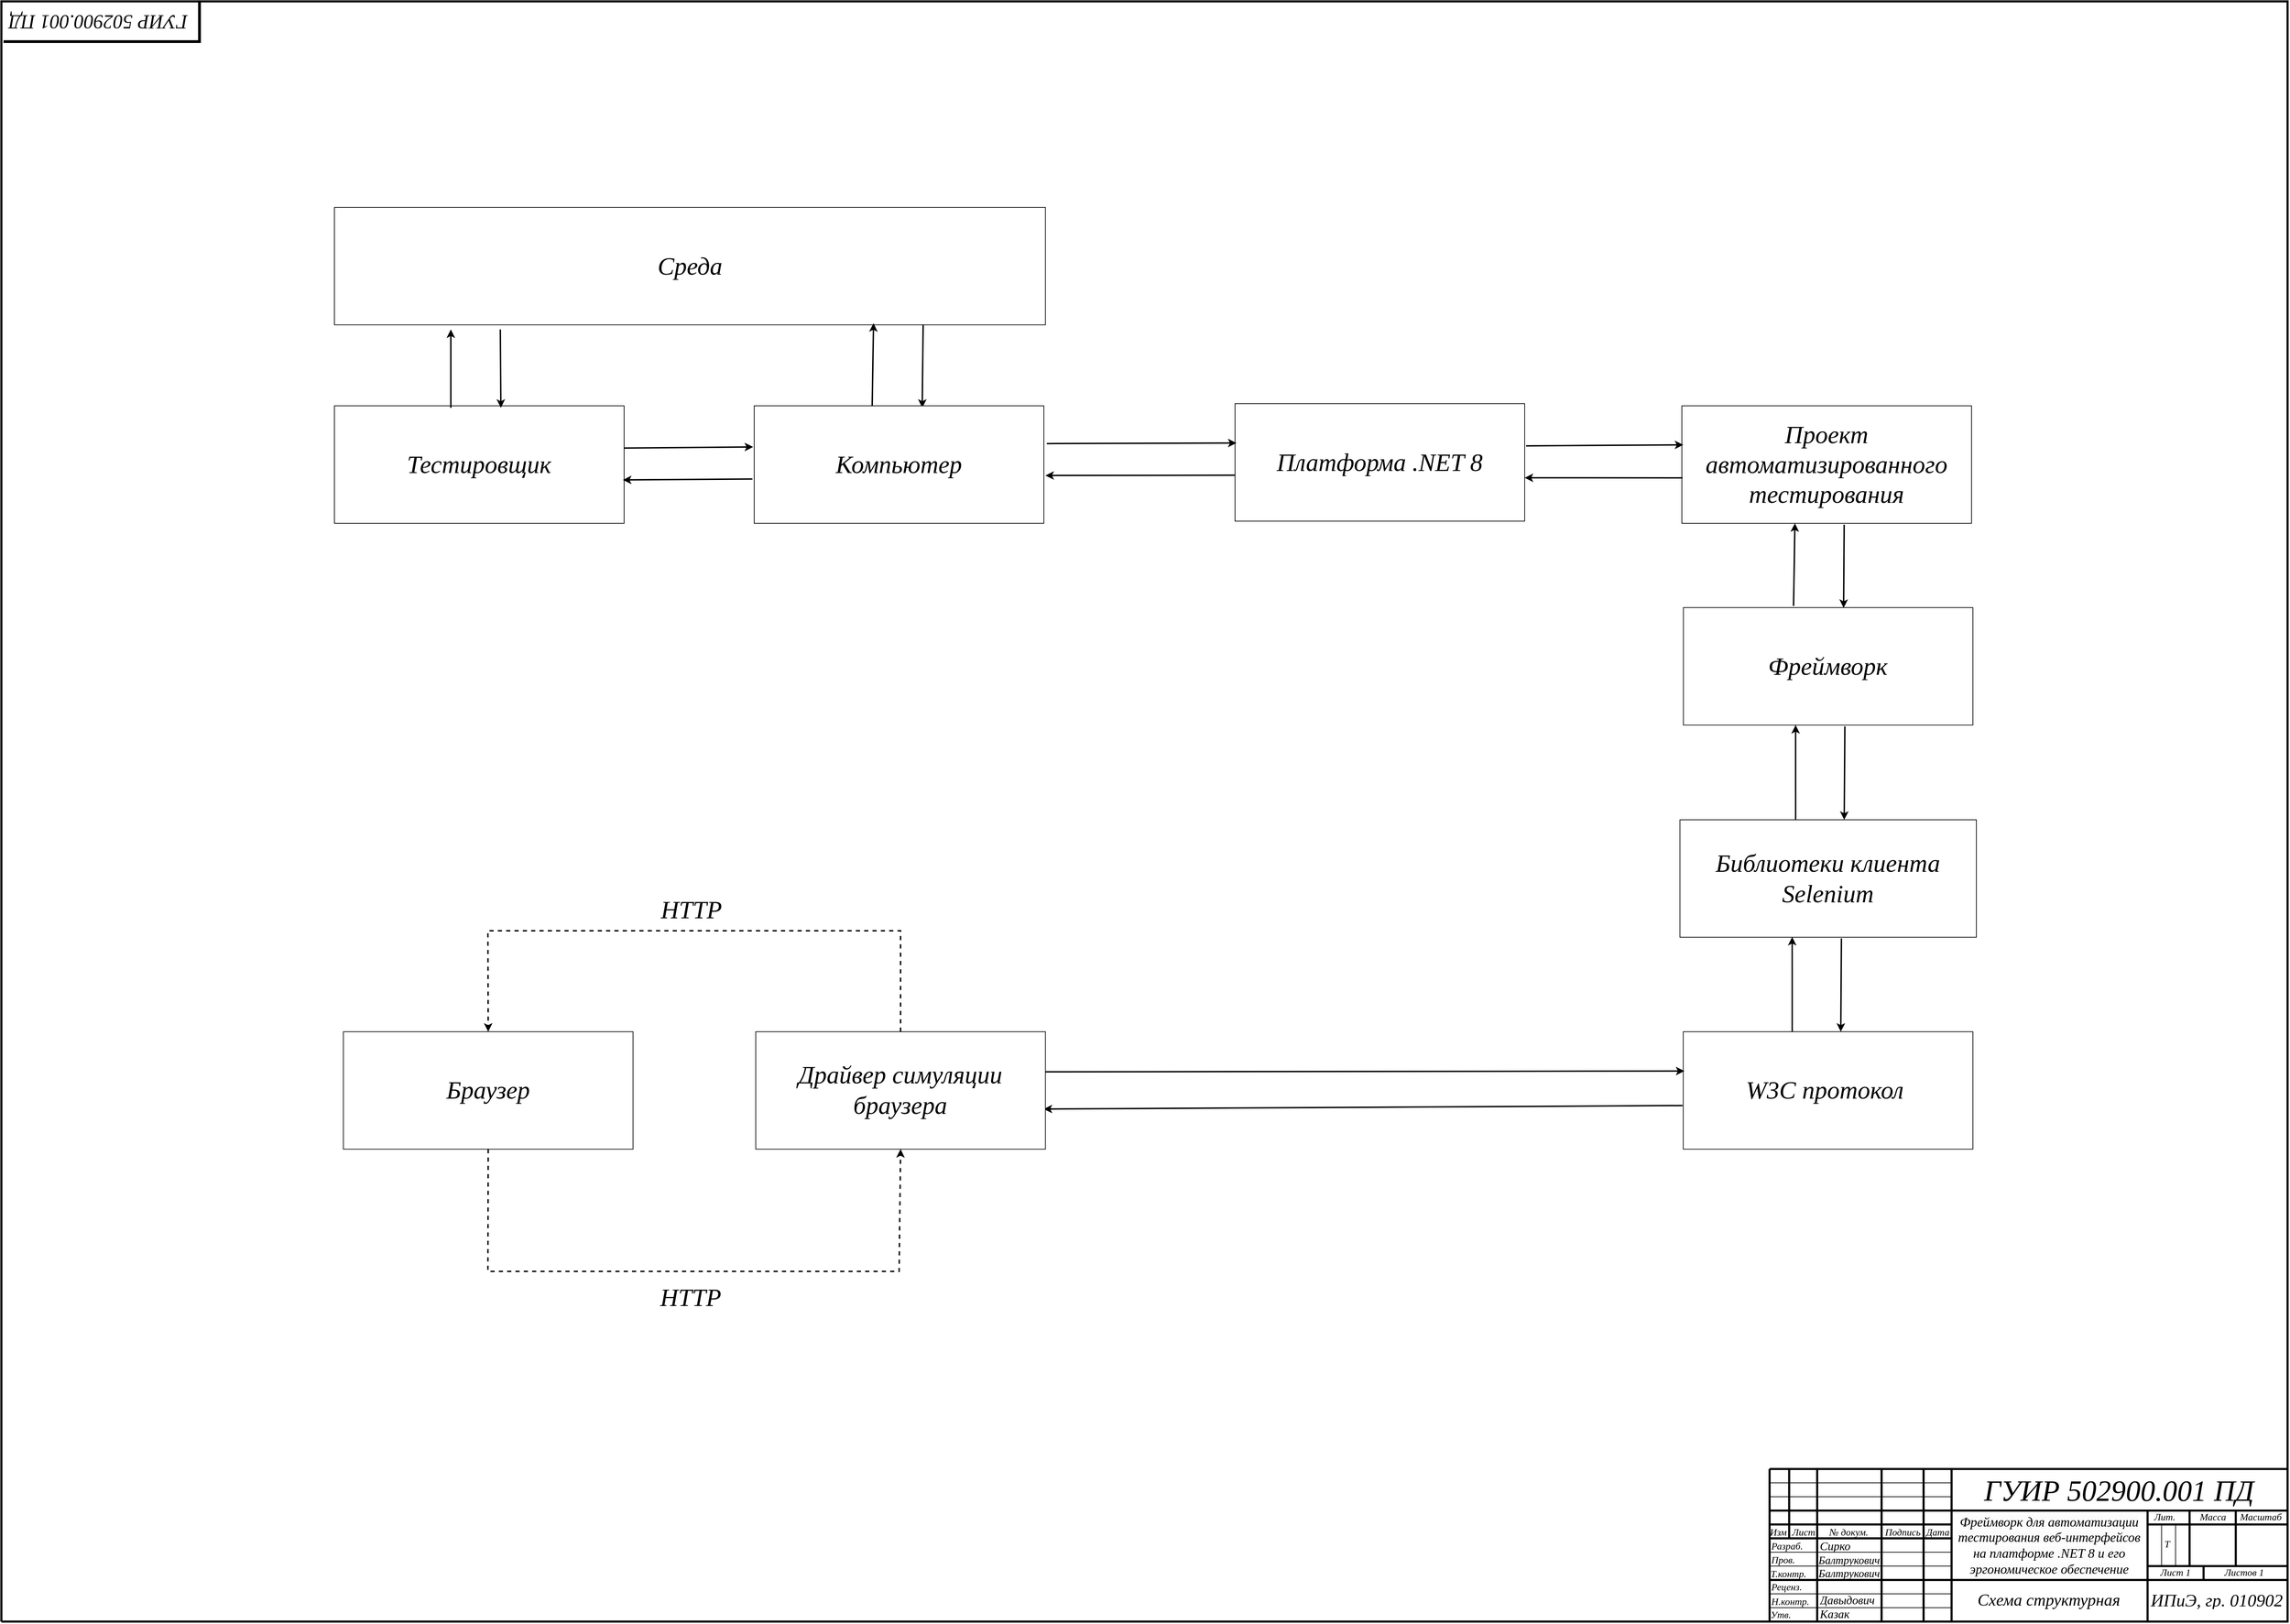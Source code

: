 <mxfile version="24.4.8" type="device">
  <diagram id="C5RBs43oDa-KdzZeNtuy" name="Page-1">
    <mxGraphModel dx="3585" dy="2090" grid="0" gridSize="10" guides="1" tooltips="1" connect="1" arrows="1" fold="1" page="1" pageScale="1" pageWidth="3300" pageHeight="2339" background="#ffffff" math="0" shadow="0">
      <root>
        <mxCell id="WIyWlLk6GJQsqaUBKTNV-0" />
        <mxCell id="WIyWlLk6GJQsqaUBKTNV-1" parent="WIyWlLk6GJQsqaUBKTNV-0" />
        <UserObject label="" tags="Spaces Building_Envelope Dimensions Non-Movable_Furnishings Connector Annotations Блок-схема Соединительная_линия Контейнер" id="lW8Ky7CH6mHDjnRsKa6J-423">
          <mxCell parent="WIyWlLk6GJQsqaUBKTNV-1" vertex="1" visible="0">
            <mxGeometry x="901.6" y="1890.4" as="geometry" />
          </mxCell>
        </UserObject>
        <UserObject label="&amp;nbsp;&lt;div style=&quot;font-size: 1px&quot;&gt;&lt;/div&gt;" tags="Фон" id="lW8Ky7CH6mHDjnRsKa6J-364">
          <mxCell style="verticalAlign=middle;align=center;overflow=width;vsdxID=1;fillColor=none;gradientColor=none;shape=stencil(nZBLDoAgDERP0z3SIyjew0SURgSD+Lu9kMZoXLhwN9O+tukAlrNpJg1SzDH4QW/URgNYgZTkjA4UkwJUgGXng+6DX1zLfmoymdXo17xh5zmRJ6Q42BWCfc2oJfdAr+Yv+AP9Cb7OJ3H/2JG1HNGz/84klThPVCc=);strokeColor=#000000;strokeWidth=3;points=[];labelBackgroundColor=none;rounded=0;html=1;whiteSpace=wrap;movable=1;resizable=1;rotatable=1;deletable=1;editable=1;locked=0;connectable=1;" parent="WIyWlLk6GJQsqaUBKTNV-1" vertex="1">
            <mxGeometry x="2" y="1" width="3295" height="2336" as="geometry" />
          </mxCell>
        </UserObject>
        <UserObject label="" tags="Фон" id="lW8Ky7CH6mHDjnRsKa6J-365">
          <mxCell style="vsdxID=5;edgeStyle=none;startArrow=none;endArrow=none;startSize=5;endSize=5;strokeWidth=3;strokeColor=#000000;spacingTop=0;spacingBottom=0;spacingLeft=0;spacingRight=0;verticalAlign=middle;html=1;labelBackgroundColor=none;rounded=0;fontFamily=isocpeur;" parent="WIyWlLk6GJQsqaUBKTNV-1" edge="1">
            <mxGeometry relative="1" as="geometry">
              <Array as="points" />
              <mxPoint x="2550.433" y="2337" as="sourcePoint" />
              <mxPoint x="2550.433" y="2117" as="targetPoint" />
            </mxGeometry>
          </mxCell>
        </UserObject>
        <UserObject label="" tags="Фон" id="lW8Ky7CH6mHDjnRsKa6J-366">
          <mxCell style="vsdxID=2;edgeStyle=none;startArrow=none;endArrow=none;startSize=5;endSize=5;strokeWidth=3;strokeColor=#000000;spacingTop=0;spacingBottom=0;spacingLeft=0;spacingRight=0;verticalAlign=middle;html=1;labelBackgroundColor=none;rounded=0;fontFamily=isocpeur;" parent="WIyWlLk6GJQsqaUBKTNV-1" edge="1">
            <mxGeometry relative="1" as="geometry">
              <mxPoint as="offset" />
              <Array as="points" />
              <mxPoint x="2550.433" y="2117" as="sourcePoint" />
              <mxPoint x="3297" y="2117" as="targetPoint" />
            </mxGeometry>
          </mxCell>
        </UserObject>
        <UserObject label="" tags="Фон" id="lW8Ky7CH6mHDjnRsKa6J-367">
          <mxCell style="vsdxID=6;edgeStyle=none;startArrow=none;endArrow=none;startSize=5;endSize=5;strokeWidth=3;strokeColor=#000000;spacingTop=0;spacingBottom=0;spacingLeft=0;spacingRight=0;verticalAlign=middle;html=1;labelBackgroundColor=none;rounded=0;fontFamily=isocpeur;" parent="WIyWlLk6GJQsqaUBKTNV-1" edge="1">
            <mxGeometry relative="1" as="geometry">
              <mxPoint as="offset" />
              <Array as="points" />
              <mxPoint x="2550.433" y="2177" as="sourcePoint" />
              <mxPoint x="3297" y="2177" as="targetPoint" />
            </mxGeometry>
          </mxCell>
        </UserObject>
        <UserObject label="" tags="Фон" id="lW8Ky7CH6mHDjnRsKa6J-368">
          <mxCell style="vsdxID=8;edgeStyle=none;startArrow=none;endArrow=none;startSize=5;endSize=5;strokeWidth=3;strokeColor=#000000;spacingTop=0;spacingBottom=0;spacingLeft=0;spacingRight=0;verticalAlign=middle;html=1;labelBackgroundColor=none;rounded=0;fontFamily=isocpeur;" parent="WIyWlLk6GJQsqaUBKTNV-1" edge="1">
            <mxGeometry relative="1" as="geometry">
              <Array as="points" />
              <mxPoint x="2619.037" y="2337" as="sourcePoint" />
              <mxPoint x="2619.037" y="2117" as="targetPoint" />
            </mxGeometry>
          </mxCell>
        </UserObject>
        <UserObject label="" tags="Фон" id="lW8Ky7CH6mHDjnRsKa6J-369">
          <mxCell style="vsdxID=9;edgeStyle=none;startArrow=none;endArrow=none;startSize=5;endSize=5;strokeWidth=3;strokeColor=#000000;spacingTop=0;spacingBottom=0;spacingLeft=0;spacingRight=0;verticalAlign=middle;html=1;labelBackgroundColor=none;rounded=0;fontFamily=isocpeur;" parent="WIyWlLk6GJQsqaUBKTNV-1" edge="1">
            <mxGeometry relative="1" as="geometry">
              <Array as="points" />
              <mxPoint x="2711.853" y="2337" as="sourcePoint" />
              <mxPoint x="2711.853" y="2117" as="targetPoint" />
            </mxGeometry>
          </mxCell>
        </UserObject>
        <UserObject label="" tags="Фон" id="lW8Ky7CH6mHDjnRsKa6J-370">
          <mxCell style="vsdxID=10;edgeStyle=none;startArrow=none;endArrow=none;startSize=5;endSize=5;strokeWidth=3;strokeColor=#000000;spacingTop=0;spacingBottom=0;spacingLeft=0;spacingRight=0;verticalAlign=middle;html=1;labelBackgroundColor=none;rounded=0;fontFamily=isocpeur;" parent="WIyWlLk6GJQsqaUBKTNV-1" edge="1">
            <mxGeometry relative="1" as="geometry">
              <Array as="points" />
              <mxPoint x="2772.386" y="2337" as="sourcePoint" />
              <mxPoint x="2772.386" y="2117" as="targetPoint" />
            </mxGeometry>
          </mxCell>
        </UserObject>
        <UserObject label="" tags="Фон" id="lW8Ky7CH6mHDjnRsKa6J-371">
          <mxCell style="vsdxID=11;edgeStyle=none;startArrow=none;endArrow=none;startSize=5;endSize=5;strokeWidth=3;strokeColor=#000000;spacingTop=0;spacingBottom=0;spacingLeft=0;spacingRight=0;verticalAlign=middle;html=1;labelBackgroundColor=none;rounded=0;fontFamily=isocpeur;" parent="WIyWlLk6GJQsqaUBKTNV-1" edge="1">
            <mxGeometry relative="1" as="geometry">
              <Array as="points" />
              <mxPoint x="2812.741" y="2337" as="sourcePoint" />
              <mxPoint x="2812.741" y="2117" as="targetPoint" />
            </mxGeometry>
          </mxCell>
        </UserObject>
        <UserObject label="" tags="Фон" id="lW8Ky7CH6mHDjnRsKa6J-372">
          <mxCell style="vsdxID=12;edgeStyle=none;startArrow=none;endArrow=none;startSize=5;endSize=5;strokeWidth=3;strokeColor=#000000;spacingTop=0;spacingBottom=0;spacingLeft=0;spacingRight=0;verticalAlign=middle;html=1;labelBackgroundColor=none;rounded=0;fontFamily=isocpeur;" parent="WIyWlLk6GJQsqaUBKTNV-1" edge="1">
            <mxGeometry relative="1" as="geometry">
              <Array as="points" />
              <mxPoint x="3095.225" y="2337" as="sourcePoint" />
              <mxPoint x="3095.225" y="2177" as="targetPoint" />
            </mxGeometry>
          </mxCell>
        </UserObject>
        <UserObject label="" tags="Фон" id="lW8Ky7CH6mHDjnRsKa6J-373">
          <mxCell style="vsdxID=13;edgeStyle=none;startArrow=none;endArrow=none;startSize=5;endSize=5;strokeColor=#000000;spacingTop=0;spacingBottom=0;spacingLeft=0;spacingRight=0;verticalAlign=middle;html=1;labelBackgroundColor=none;rounded=0;fontFamily=isocpeur;" parent="WIyWlLk6GJQsqaUBKTNV-1" edge="1">
            <mxGeometry relative="1" as="geometry">
              <mxPoint as="offset" />
              <Array as="points" />
              <mxPoint x="2550.433" y="2317" as="sourcePoint" />
              <mxPoint x="2812.741" y="2317" as="targetPoint" />
            </mxGeometry>
          </mxCell>
        </UserObject>
        <UserObject label="&lt;div style=&quot;font-size: 1px&quot;&gt;&lt;/div&gt;" tags="Фон" id="lW8Ky7CH6mHDjnRsKa6J-374">
          <mxCell style="vsdxID=14;edgeStyle=none;startArrow=none;endArrow=none;startSize=5;endSize=5;strokeColor=#000000;spacingTop=0;spacingBottom=0;spacingLeft=0;spacingRight=0;verticalAlign=middle;html=1;labelBackgroundColor=none;rounded=0;align=center;fontFamily=isocpeur;" parent="WIyWlLk6GJQsqaUBKTNV-1" edge="1">
            <mxGeometry relative="1" as="geometry">
              <mxPoint as="offset" />
              <Array as="points" />
              <mxPoint x="2550.433" y="2297" as="sourcePoint" />
              <mxPoint x="2812.741" y="2297" as="targetPoint" />
            </mxGeometry>
          </mxCell>
        </UserObject>
        <UserObject label="" tags="Фон" id="lW8Ky7CH6mHDjnRsKa6J-375">
          <mxCell style="vsdxID=15;edgeStyle=none;startArrow=none;endArrow=none;startSize=5;endSize=5;strokeColor=#000000;spacingTop=0;spacingBottom=0;spacingLeft=0;spacingRight=0;verticalAlign=middle;html=1;labelBackgroundColor=none;rounded=0;fontFamily=isocpeur;" parent="WIyWlLk6GJQsqaUBKTNV-1" edge="1">
            <mxGeometry relative="1" as="geometry">
              <mxPoint as="offset" />
              <Array as="points" />
              <mxPoint x="2550.433" y="2257" as="sourcePoint" />
              <mxPoint x="2812.741" y="2257" as="targetPoint" />
            </mxGeometry>
          </mxCell>
        </UserObject>
        <UserObject label="" tags="Фон" id="lW8Ky7CH6mHDjnRsKa6J-376">
          <mxCell style="vsdxID=16;edgeStyle=none;startArrow=none;endArrow=none;startSize=5;endSize=5;strokeColor=#000000;spacingTop=0;spacingBottom=0;spacingLeft=0;spacingRight=0;verticalAlign=middle;html=1;labelBackgroundColor=none;rounded=0;fontFamily=isocpeur;" parent="WIyWlLk6GJQsqaUBKTNV-1" edge="1">
            <mxGeometry relative="1" as="geometry">
              <mxPoint as="offset" />
              <Array as="points" />
              <mxPoint x="2550.433" y="2237" as="sourcePoint" />
              <mxPoint x="2812.741" y="2237" as="targetPoint" />
            </mxGeometry>
          </mxCell>
        </UserObject>
        <UserObject label="&lt;div style=&quot;font-size: 1px&quot;&gt;&lt;/div&gt;" tags="Фон" id="lW8Ky7CH6mHDjnRsKa6J-377">
          <mxCell style="vsdxID=17;edgeStyle=none;startArrow=none;endArrow=none;startSize=5;endSize=5;strokeWidth=3;strokeColor=#000000;spacingTop=0;spacingBottom=0;spacingLeft=0;spacingRight=0;verticalAlign=middle;html=1;labelBackgroundColor=none;rounded=0;align=center;fontFamily=isocpeur;" parent="WIyWlLk6GJQsqaUBKTNV-1" edge="1">
            <mxGeometry relative="1" as="geometry">
              <mxPoint as="offset" />
              <Array as="points" />
              <mxPoint x="2550.433" y="2217" as="sourcePoint" />
              <mxPoint x="2812.741" y="2217" as="targetPoint" />
            </mxGeometry>
          </mxCell>
        </UserObject>
        <UserObject label="" tags="Фон" id="lW8Ky7CH6mHDjnRsKa6J-378">
          <mxCell style="vsdxID=18;edgeStyle=none;startArrow=none;endArrow=none;startSize=5;endSize=5;strokeWidth=3;strokeColor=#000000;spacingTop=0;spacingBottom=0;spacingLeft=0;spacingRight=0;verticalAlign=middle;html=1;labelBackgroundColor=none;rounded=0;fontFamily=isocpeur;" parent="WIyWlLk6GJQsqaUBKTNV-1" edge="1">
            <mxGeometry relative="1" as="geometry">
              <mxPoint as="offset" />
              <Array as="points" />
              <mxPoint x="2550.433" y="2197" as="sourcePoint" />
              <mxPoint x="2812.741" y="2197" as="targetPoint" />
            </mxGeometry>
          </mxCell>
        </UserObject>
        <UserObject label="" tags="Фон" id="lW8Ky7CH6mHDjnRsKa6J-379">
          <mxCell style="vsdxID=19;edgeStyle=none;startArrow=none;endArrow=none;startSize=5;endSize=5;strokeColor=#000000;spacingTop=0;spacingBottom=0;spacingLeft=0;spacingRight=0;verticalAlign=middle;html=1;labelBackgroundColor=none;rounded=0;fontFamily=isocpeur;" parent="WIyWlLk6GJQsqaUBKTNV-1" edge="1">
            <mxGeometry relative="1" as="geometry">
              <mxPoint as="offset" />
              <Array as="points" />
              <mxPoint x="2550.433" y="2157" as="sourcePoint" />
              <mxPoint x="2812.741" y="2157" as="targetPoint" />
            </mxGeometry>
          </mxCell>
        </UserObject>
        <UserObject label="" tags="Фон" id="lW8Ky7CH6mHDjnRsKa6J-380">
          <mxCell style="vsdxID=20;edgeStyle=none;startArrow=none;endArrow=none;startSize=5;endSize=5;strokeColor=#000000;spacingTop=0;spacingBottom=0;spacingLeft=0;spacingRight=0;verticalAlign=middle;html=1;labelBackgroundColor=none;rounded=0;fontFamily=isocpeur;" parent="WIyWlLk6GJQsqaUBKTNV-1" edge="1">
            <mxGeometry relative="1" as="geometry">
              <mxPoint as="offset" />
              <Array as="points" />
              <mxPoint x="2550.433" y="2137" as="sourcePoint" />
              <mxPoint x="2812.741" y="2137" as="targetPoint" />
            </mxGeometry>
          </mxCell>
        </UserObject>
        <UserObject label="" tags="Фон" id="lW8Ky7CH6mHDjnRsKa6J-381">
          <mxCell style="vsdxID=21;edgeStyle=none;startArrow=none;endArrow=none;startSize=5;endSize=5;strokeWidth=3;strokeColor=#000000;spacingTop=0;spacingBottom=0;spacingLeft=0;spacingRight=0;verticalAlign=middle;html=1;labelBackgroundColor=none;rounded=0;fontFamily=isocpeur;" parent="WIyWlLk6GJQsqaUBKTNV-1" edge="1">
            <mxGeometry relative="1" as="geometry">
              <Array as="points" />
              <mxPoint x="2578.682" y="2117" as="sourcePoint" />
              <mxPoint x="2578.682" y="2217" as="targetPoint" />
            </mxGeometry>
          </mxCell>
        </UserObject>
        <mxCell id="lW8Ky7CH6mHDjnRsKa6J-382" value="&lt;div style=&quot;font-size: 1px&quot;&gt;&lt;/div&gt;" style="text;vsdxID=21;edgeStyle=none;startArrow=none;endArrow=none;startSize=5;endSize=5;strokeWidth=3;strokeColor=none;spacingTop=0;spacingBottom=0;spacingLeft=0;spacingRight=0;verticalAlign=middle;html=1;labelBackgroundColor=none;rounded=0;align=center;overflow=width;fillColor=none;gradientColor=none;whiteSpace=wrap;;html=1;;rotation=270;fontFamily=isocpeur;" parent="lW8Ky7CH6mHDjnRsKa6J-381" vertex="1">
          <mxGeometry width="100" height="1" relative="1" as="geometry">
            <mxPoint y="-0.5" as="offset" />
          </mxGeometry>
        </mxCell>
        <UserObject label="" tags="Фон" id="lW8Ky7CH6mHDjnRsKa6J-383">
          <mxCell style="vsdxID=22;edgeStyle=none;startArrow=none;endArrow=none;startSize=5;endSize=5;strokeWidth=3;strokeColor=#000000;spacingTop=0;spacingBottom=0;spacingLeft=0;spacingRight=0;verticalAlign=middle;html=1;labelBackgroundColor=none;rounded=0;fontFamily=isocpeur;" parent="WIyWlLk6GJQsqaUBKTNV-1" edge="1">
            <mxGeometry relative="1" as="geometry">
              <mxPoint as="offset" />
              <Array as="points" />
              <mxPoint x="3095.225" y="2257" as="sourcePoint" />
              <mxPoint x="3297" y="2257" as="targetPoint" />
            </mxGeometry>
          </mxCell>
        </UserObject>
        <UserObject label="" tags="Фон" id="lW8Ky7CH6mHDjnRsKa6J-384">
          <mxCell style="vsdxID=23;edgeStyle=none;startArrow=none;endArrow=none;startSize=5;endSize=5;strokeWidth=3;strokeColor=#000000;spacingTop=0;spacingBottom=0;spacingLeft=0;spacingRight=0;verticalAlign=middle;html=1;labelBackgroundColor=none;rounded=0;fontFamily=isocpeur;" parent="WIyWlLk6GJQsqaUBKTNV-1" edge="1">
            <mxGeometry relative="1" as="geometry">
              <mxPoint as="offset" />
              <Array as="points" />
              <mxPoint x="3095.225" y="2197" as="sourcePoint" />
              <mxPoint x="3297" y="2197" as="targetPoint" />
            </mxGeometry>
          </mxCell>
        </UserObject>
        <UserObject label="" tags="Фон" id="lW8Ky7CH6mHDjnRsKa6J-385">
          <mxCell style="vsdxID=24;edgeStyle=none;startArrow=none;endArrow=none;startSize=5;endSize=5;strokeColor=#000000;spacingTop=0;spacingBottom=0;spacingLeft=0;spacingRight=0;verticalAlign=middle;html=1;labelBackgroundColor=none;rounded=0;fontFamily=isocpeur;" parent="WIyWlLk6GJQsqaUBKTNV-1" edge="1">
            <mxGeometry relative="1" as="geometry">
              <Array as="points" />
              <mxPoint x="3115.403" y="2197" as="sourcePoint" />
              <mxPoint x="3115.403" y="2257" as="targetPoint" />
            </mxGeometry>
          </mxCell>
        </UserObject>
        <UserObject label="" tags="Фон" id="lW8Ky7CH6mHDjnRsKa6J-386">
          <mxCell style="vsdxID=25;edgeStyle=none;startArrow=none;endArrow=none;startSize=5;endSize=5;strokeColor=#000000;spacingTop=0;spacingBottom=0;spacingLeft=0;spacingRight=0;verticalAlign=middle;html=1;labelBackgroundColor=none;rounded=0;fontFamily=isocpeur;" parent="WIyWlLk6GJQsqaUBKTNV-1" edge="1">
            <mxGeometry relative="1" as="geometry">
              <Array as="points" />
              <mxPoint x="3135.58" y="2197" as="sourcePoint" />
              <mxPoint x="3135.58" y="2257" as="targetPoint" />
            </mxGeometry>
          </mxCell>
        </UserObject>
        <UserObject label="" tags="Фон" id="lW8Ky7CH6mHDjnRsKa6J-387">
          <mxCell style="vsdxID=26;edgeStyle=none;startArrow=none;endArrow=none;startSize=5;endSize=5;strokeWidth=3;strokeColor=#000000;spacingTop=0;spacingBottom=0;spacingLeft=0;spacingRight=0;verticalAlign=middle;html=1;labelBackgroundColor=none;rounded=0;fontFamily=isocpeur;" parent="WIyWlLk6GJQsqaUBKTNV-1" edge="1">
            <mxGeometry relative="1" as="geometry">
              <Array as="points" />
              <mxPoint x="3155.758" y="2177" as="sourcePoint" />
              <mxPoint x="3155.758" y="2257" as="targetPoint" />
            </mxGeometry>
          </mxCell>
        </UserObject>
        <UserObject label="" tags="Фон" id="lW8Ky7CH6mHDjnRsKa6J-388">
          <mxCell style="vsdxID=27;edgeStyle=none;startArrow=none;endArrow=none;startSize=5;endSize=5;strokeWidth=3;strokeColor=#000000;spacingTop=0;spacingBottom=0;spacingLeft=0;spacingRight=0;verticalAlign=middle;html=1;labelBackgroundColor=none;rounded=0;fontFamily=isocpeur;" parent="WIyWlLk6GJQsqaUBKTNV-1" edge="1">
            <mxGeometry relative="1" as="geometry">
              <Array as="points" />
              <mxPoint x="3222.343" y="2177" as="sourcePoint" />
              <mxPoint x="3222.343" y="2257" as="targetPoint" />
            </mxGeometry>
          </mxCell>
        </UserObject>
        <UserObject label="" tags="Фон" id="lW8Ky7CH6mHDjnRsKa6J-389">
          <mxCell style="vsdxID=28;edgeStyle=none;startArrow=none;endArrow=none;startSize=5;endSize=5;strokeWidth=3;strokeColor=#000000;spacingTop=0;spacingBottom=0;spacingLeft=0;spacingRight=0;verticalAlign=middle;html=1;labelBackgroundColor=none;rounded=0;fontFamily=isocpeur;" parent="WIyWlLk6GJQsqaUBKTNV-1" edge="1">
            <mxGeometry relative="1" as="geometry">
              <Array as="points" />
              <mxPoint x="3175.935" y="2257" as="sourcePoint" />
              <mxPoint x="3175.935" y="2277" as="targetPoint" />
            </mxGeometry>
          </mxCell>
        </UserObject>
        <UserObject label="&lt;div style=&quot;font-size: 1px&quot;&gt;&lt;p style=&quot;text-align:center;margin-left:0;margin-right:0;margin-top:0px;margin-bottom:0px;text-indent:0;vertical-align:middle;direction:ltr;&quot;&gt;&lt;font style=&quot;font-size:42.33px;font-family:ISOCPEUR;color:#000000;direction:ltr;letter-spacing:0px;line-height:100%;opacity:1&quot;&gt;&lt;i&gt;ГУИР 502900&lt;/i&gt;&lt;/font&gt;&lt;font style=&quot;font-size:42.33px;font-family:ISOCPEUR;color:#000000;direction:ltr;letter-spacing:0px;line-height:100%;opacity:1&quot;&gt;&lt;i&gt;.&lt;/i&gt;&lt;/font&gt;&lt;font style=&quot;font-size:42.33px;font-family:ISOCPEUR;color:#000000;direction:ltr;letter-spacing:0px;line-height:100%;opacity:1&quot;&gt;&lt;i&gt;001&lt;/i&gt;&lt;/font&gt;&lt;font style=&quot;font-size:42.33px;font-family:ISOCPEUR;color:#000000;direction:ltr;letter-spacing:0px;line-height:100%;opacity:1&quot;&gt;&lt;i&gt;&amp;nbsp;&lt;/i&gt;&lt;/font&gt;&lt;font style=&quot;font-size:42.33px;font-family:ISOCPEUR;color:#000000;direction:ltr;letter-spacing:0px;line-height:100%;opacity:1&quot;&gt;&lt;i&gt;ПД&lt;/i&gt;&lt;/font&gt;&lt;font style=&quot;font-size:42.33px;font-family:ISOCPEUR;color:#000000;direction:ltr;letter-spacing:0px;line-height:100%;opacity:1&quot;&gt;&lt;i&gt;&lt;br&gt;&lt;/i&gt;&lt;/font&gt;&lt;/p&gt;&lt;/div&gt;" tags="Фон" id="lW8Ky7CH6mHDjnRsKa6J-393">
          <mxCell style="verticalAlign=middle;align=center;overflow=width;vsdxID=232;fillColor=none;gradientColor=none;shape=stencil(nZBLDoAgDERP0z3SIyjew0SURgSD+Lu9kMZoXLhwN9O+tukAlrNpJg1SzDH4QW/URgNYgZTkjA4UkwJUgGXng+6DX1zLfmoymdXo17xh5zmRJ6Q42BWCfc2oJfdAr+Yv+AP9Cb7OJ3H/2JG1HNGz/84klThPVCc=);strokeColor=none;points=[];labelBackgroundColor=none;rounded=0;html=1;whiteSpace=wrap;fontFamily=isocpeur;" parent="WIyWlLk6GJQsqaUBKTNV-1" vertex="1">
            <mxGeometry x="2811.732" y="2119" width="484.259" height="60" as="geometry" />
          </mxCell>
        </UserObject>
        <UserObject label="" tags="Фон" id="lW8Ky7CH6mHDjnRsKa6J-394">
          <mxCell style="vsdxID=235;fillColor=#FFFFFF;gradientColor=none;shape=stencil(nY9LDoAgDERP0z3SI/i5B4koRAWC+Lu9NI3xs3Q3075ppoDlbFTQIMWcoh/0ZttkACuQ0jqjo01ZAdaAZeej7qNfXMs+KCJJTX6lCzvnBCWkONgVgn3D6GjdA72Wv+AXmsXdh1957r7d84j/xvoE);strokeColor=#000000;strokeWidth=4;points=[];labelBackgroundColor=none;rounded=0;html=1;whiteSpace=wrap;fontFamily=isocpeur;" parent="WIyWlLk6GJQsqaUBKTNV-1" vertex="1">
            <mxGeometry x="5.044" y="2" width="282.485" height="57" as="geometry" />
          </mxCell>
        </UserObject>
        <UserObject label="&lt;div style=&quot;font-size: 1px&quot;&gt;&lt;p style=&quot;text-align:center;margin-left:0;margin-right:0;margin-top:0px;margin-bottom:0px;text-indent:0;vertical-align:middle;direction:ltr;&quot;&gt;&lt;font style=&quot;font-size:25.4px;font-family:ISOCPEUR;color:#000000;direction:ltr;letter-spacing:0px;line-height:100%;opacity:1&quot;&gt;&lt;i&gt;ИПиЭ,&lt;/i&gt;&lt;/font&gt;&lt;font style=&quot;font-size:25.4px;font-family:ISOCPEUR;color:#000000;direction:ltr;letter-spacing:0px;line-height:100%;opacity:1&quot;&gt;&lt;i&gt; &lt;/i&gt;&lt;/font&gt;&lt;font style=&quot;font-size:25.4px;font-family:ISOCPEUR;color:#000000;direction:ltr;letter-spacing:0px;line-height:100%;opacity:1&quot;&gt;&lt;i&gt;гр. 010902&lt;/i&gt;&lt;/font&gt;&lt;font style=&quot;font-size:25.4px;font-family:ISOCPEUR;color:#000000;direction:ltr;letter-spacing:0px;line-height:100%;opacity:1&quot;&gt;&lt;i&gt;&lt;br&gt;&lt;/i&gt;&lt;/font&gt;&lt;/p&gt;&lt;/div&gt;" tags="Фон" id="lW8Ky7CH6mHDjnRsKa6J-395">
          <mxCell style="verticalAlign=middle;align=center;overflow=width;vsdxID=246;fillColor=none;gradientColor=none;shape=stencil(nZBLDoAgDERP0z3SIyjew0SURgSD+Lu9kMZoXLhwN9O+tukAlrNpJg1SzDH4QW/URgNYgZTkjA4UkwJUgGXng+6DX1zLfmoymdXo17xh5zmRJ6Q42BWCfc2oJfdAr+Yv+AP9Cb7OJ3H/2JG1HNGz/84klThPVCc=);strokeColor=none;points=[[1,0.02,0]];labelBackgroundColor=none;rounded=0;html=1;whiteSpace=wrap;fontFamily=isocpeur;" parent="WIyWlLk6GJQsqaUBKTNV-1" vertex="1">
            <mxGeometry x="3094.216" y="2276" width="201.775" height="60" as="geometry" />
          </mxCell>
        </UserObject>
        <UserObject label="&lt;div style=&quot;font-size: 1px&quot;&gt;&lt;p style=&quot;text-align:center;margin-left:0;margin-right:0;margin-top:0px;margin-bottom:0px;text-indent:0;vertical-align:middle;direction:ltr;&quot;&gt;&lt;font style=&quot;font-size:14.11px;font-family:ISOCPEUR;color:#000000;direction:ltr;letter-spacing:0px;line-height:120%;opacity:1&quot;&gt;&lt;i&gt;№&amp;nbsp;&lt;/i&gt;&lt;/font&gt;&lt;font style=&quot;font-size:14.11px;font-family:ISOCPEUR;color:#000000;direction:ltr;letter-spacing:0px;line-height:120%;opacity:1&quot;&gt;&lt;i&gt;докум.&lt;br&gt;&lt;/i&gt;&lt;/font&gt;&lt;/p&gt;&lt;/div&gt;" tags="Фон" id="lW8Ky7CH6mHDjnRsKa6J-396">
          <mxCell style="verticalAlign=middle;align=center;overflow=width;vsdxID=380;fillColor=none;gradientColor=none;shape=stencil(nZBLDoAgDERP0z3SIyjew0SURgSD+Lu9kMZoXLhwN9O+tukAlrNpJg1SzDH4QW/URgNYgZTkjA4UkwJUgGXng+6DX1zLfmoymdXo17xh5zmRJ6Q42BWCfc2oJfdAr+Yv+AP9Cb7OJ3H/2JG1HNGz/84klThPVCc=);strokeColor=none;points=[];labelBackgroundColor=none;rounded=0;html=1;whiteSpace=wrap;fontFamily=isocpeur;" parent="WIyWlLk6GJQsqaUBKTNV-1" vertex="1">
            <mxGeometry x="2619.037" y="2198" width="90.799" height="20" as="geometry" />
          </mxCell>
        </UserObject>
        <UserObject label="&lt;div style=&quot;font-size: 1px&quot;&gt;&lt;font style=&quot;font-size:14.11px;font-family:ISOCPEUR;color:#000000;direction:ltr;letter-spacing:0px;line-height:120%;opacity:1&quot;&gt;&lt;i&gt;Подпись&lt;br/&gt;&lt;/i&gt;&lt;/font&gt;&lt;/div&gt;" tags="Фон" id="lW8Ky7CH6mHDjnRsKa6J-397">
          <mxCell style="verticalAlign=middle;align=center;overflow=width;vsdxID=381;fillColor=none;gradientColor=none;shape=stencil(nZBLDoAgDERP0z3SIyjew0SURgSD+Lu9kMZoXLhwN9O+tukAlrNpJg1SzDH4QW/URgNYgZTkjA4UkwJUgGXng+6DX1zLfmoymdXo17xh5zmRJ6Q42BWCfc2oJfdAr+Yv+AP9Cb7OJ3H/2JG1HNGz/84klThPVCc=);strokeColor=none;points=[];labelBackgroundColor=none;rounded=0;html=1;whiteSpace=wrap;fontFamily=isocpeur;" parent="WIyWlLk6GJQsqaUBKTNV-1" vertex="1">
            <mxGeometry x="2709.835" y="2198" width="64.568" height="20" as="geometry" />
          </mxCell>
        </UserObject>
        <UserObject label="&lt;div style=&quot;font-size: 1px&quot;&gt;&lt;font style=&quot;font-size:14.11px;font-family:ISOCPEUR;color:#000000;direction:ltr;letter-spacing:0px;line-height:120%;opacity:1&quot;&gt;&lt;i&gt;Дата&lt;br/&gt;&lt;/i&gt;&lt;/font&gt;&lt;/div&gt;" tags="Фон" id="lW8Ky7CH6mHDjnRsKa6J-398">
          <mxCell style="verticalAlign=middle;align=center;overflow=width;vsdxID=382;fillColor=none;gradientColor=none;shape=stencil(nZBLDoAgDERP0z3SIyjew0SURgSD+Lu9kMZoXLhwN9O+tukAlrNpJg1SzDH4QW/URgNYgZTkjA4UkwJUgGXng+6DX1zLfmoymdXo17xh5zmRJ6Q42BWCfc2oJfdAr+Yv+AP9Cb7OJ3H/2JG1HNGz/84klThPVCc=);strokeColor=none;points=[];labelBackgroundColor=none;rounded=0;html=1;whiteSpace=wrap;fontFamily=isocpeur;" parent="WIyWlLk6GJQsqaUBKTNV-1" vertex="1">
            <mxGeometry x="2768.35" y="2198" width="50.444" height="20" as="geometry" />
          </mxCell>
        </UserObject>
        <UserObject label="&lt;div style=&quot;font-size: 1px&quot;&gt;&lt;font style=&quot;font-size:14.11px;font-family:ISOCPEUR;color:#000000;direction:ltr;letter-spacing:0px;line-height:120%;opacity:1&quot;&gt;&lt;i&gt;Изм&lt;br/&gt;&lt;/i&gt;&lt;/font&gt;&lt;/div&gt;" tags="Фон" id="lW8Ky7CH6mHDjnRsKa6J-399">
          <mxCell style="verticalAlign=middle;align=center;overflow=width;vsdxID=384;fillColor=none;gradientColor=none;shape=stencil(nZBLDoAgDERP0z3SIyjew0SURgSD+Lu9kMZoXLhwN9O+tukAlrNpJg1SzDH4QW/URgNYgZTkjA4UkwJUgGXng+6DX1zLfmoymdXo17xh5zmRJ6Q42BWCfc2oJfdAr+Yv+AP9Cb7OJ3H/2JG1HNGz/84klThPVCc=);strokeColor=none;points=[];labelBackgroundColor=none;rounded=0;html=1;whiteSpace=wrap;fontFamily=isocpeur;" parent="WIyWlLk6GJQsqaUBKTNV-1" vertex="1">
            <mxGeometry x="2545.389" y="2198" width="36.319" height="20" as="geometry" />
          </mxCell>
        </UserObject>
        <UserObject label="&lt;div style=&quot;font-size: 1px&quot;&gt;&lt;font style=&quot;font-size:14.11px;font-family:ISOCPEUR;color:#000000;direction:ltr;letter-spacing:0px;line-height:120%;opacity:1&quot;&gt;&lt;i&gt;Лист&lt;br/&gt;&lt;/i&gt;&lt;/font&gt;&lt;/div&gt;" tags="Фон" id="lW8Ky7CH6mHDjnRsKa6J-400">
          <mxCell style="verticalAlign=middle;align=center;overflow=width;vsdxID=385;fillColor=none;gradientColor=none;shape=stencil(nZBLDoAgDERP0z3SIyjew0SURgSD+Lu9kMZoXLhwN9O+tukAlrNpJg1SzDH4QW/URgNYgZTkjA4UkwJUgGXng+6DX1zLfmoymdXo17xh5zmRJ6Q42BWCfc2oJfdAr+Yv+AP9Cb7OJ3H/2JG1HNGz/84klThPVCc=);strokeColor=none;points=[];labelBackgroundColor=none;rounded=0;html=1;whiteSpace=wrap;fontFamily=isocpeur;" parent="WIyWlLk6GJQsqaUBKTNV-1" vertex="1">
            <mxGeometry x="2576.664" y="2198" width="45.399" height="20" as="geometry" />
          </mxCell>
        </UserObject>
        <UserObject label="&lt;div style=&quot;font-size: 1px&quot;&gt;&lt;p style=&quot;text-align:left;margin-left:0;margin-right:0;margin-top:0px;margin-bottom:0px;text-indent:0;vertical-align:middle;direction:ltr;&quot;&gt;&lt;font style=&quot;font-size:14.11px;font-family:ISOCPEUR;color:#000000;direction:ltr;letter-spacing:0px;line-height:120%;opacity:1&quot;&gt;&lt;i&gt;Пров.&lt;br/&gt;&lt;/i&gt;&lt;/font&gt;&lt;/p&gt;&lt;/div&gt;" tags="Фон" id="lW8Ky7CH6mHDjnRsKa6J-401">
          <mxCell style="verticalAlign=middle;align=left;overflow=width;vsdxID=386;fillColor=none;gradientColor=none;shape=stencil(nZBLDoAgDERP0z3SIyjew0SURgSD+Lu9kMZoXLhwN9O+tukAlrNpJg1SzDH4QW/URgNYgZTkjA4UkwJUgGXng+6DX1zLfmoymdXo17xh5zmRJ6Q42BWCfc2oJfdAr+Yv+AP9Cb7OJ3H/2JG1HNGz/84klThPVCc=);strokeColor=none;points=[];labelBackgroundColor=none;rounded=0;html=1;whiteSpace=wrap;fontFamily=isocpeur;" parent="WIyWlLk6GJQsqaUBKTNV-1" vertex="1">
            <mxGeometry x="2553.424" y="2238" width="68.603" height="20" as="geometry" />
          </mxCell>
        </UserObject>
        <UserObject label="&lt;div style=&quot;font-size: 1px&quot;&gt;&lt;p style=&quot;text-align:left;margin-left:0;margin-right:0;margin-top:0px;margin-bottom:0px;text-indent:0;vertical-align:middle;direction:ltr;&quot;&gt;&lt;font style=&quot;font-size:14.11px;font-family:ISOCPEUR;color:#000000;direction:ltr;letter-spacing:0px;line-height:120%;opacity:1&quot;&gt;&lt;i&gt;Разраб.&lt;br/&gt;&lt;/i&gt;&lt;/font&gt;&lt;/p&gt;&lt;/div&gt;" tags="Фон" id="lW8Ky7CH6mHDjnRsKa6J-402">
          <mxCell style="verticalAlign=middle;align=left;overflow=width;vsdxID=387;fillColor=none;gradientColor=none;shape=stencil(nZBLDoAgDERP0z3SIyjew0SURgSD+Lu9kMZoXLhwN9O+tukAlrNpJg1SzDH4QW/URgNYgZTkjA4UkwJUgGXng+6DX1zLfmoymdXo17xh5zmRJ6Q42BWCfc2oJfdAr+Yv+AP9Cb7OJ3H/2JG1HNGz/84klThPVCc=);strokeColor=none;points=[];labelBackgroundColor=none;rounded=0;html=1;whiteSpace=wrap;fontFamily=isocpeur;" parent="WIyWlLk6GJQsqaUBKTNV-1" vertex="1">
            <mxGeometry x="2553.424" y="2218" width="68.603" height="20" as="geometry" />
          </mxCell>
        </UserObject>
        <UserObject label="&lt;div style=&quot;font-size: 1px&quot;&gt;&lt;p style=&quot;text-align:left;margin-left:0;margin-right:0;margin-top:0px;margin-bottom:0px;text-indent:0;vertical-align:middle;direction:ltr;&quot;&gt;&lt;font style=&quot;font-size:14.11px;font-family:ISOCPEUR;color:#000000;direction:ltr;letter-spacing:0px;line-height:120%;opacity:1&quot;&gt;&lt;i&gt;Т.контр.&lt;br/&gt;&lt;/i&gt;&lt;/font&gt;&lt;/p&gt;&lt;/div&gt;" tags="Фон" id="lW8Ky7CH6mHDjnRsKa6J-403">
          <mxCell style="verticalAlign=middle;align=left;overflow=width;vsdxID=388;fillColor=none;gradientColor=none;shape=stencil(nZBLDoAgDERP0z3SIyjew0SURgSD+Lu9kMZoXLhwN9O+tukAlrNpJg1SzDH4QW/URgNYgZTkjA4UkwJUgGXng+6DX1zLfmoymdXo17xh5zmRJ6Q42BWCfc2oJfdAr+Yv+AP9Cb7OJ3H/2JG1HNGz/84klThPVCc=);strokeColor=none;points=[];labelBackgroundColor=none;rounded=0;html=1;whiteSpace=wrap;fontFamily=isocpeur;" parent="WIyWlLk6GJQsqaUBKTNV-1" vertex="1">
            <mxGeometry x="2552.424" y="2258" width="68.603" height="20" as="geometry" />
          </mxCell>
        </UserObject>
        <UserObject label="&lt;div style=&quot;font-size: 1px&quot;&gt;&lt;p style=&quot;text-align:left;margin-left:0;margin-right:0;margin-top:0px;margin-bottom:0px;text-indent:0;vertical-align:middle;direction:ltr;&quot;&gt;&lt;font style=&quot;font-size:14.11px;font-family:ISOCPEUR;color:#000000;direction:ltr;letter-spacing:0px;line-height:120%;opacity:1&quot;&gt;&lt;i&gt;Н.контр.&lt;br/&gt;&lt;/i&gt;&lt;/font&gt;&lt;/p&gt;&lt;/div&gt;" tags="Фон" id="lW8Ky7CH6mHDjnRsKa6J-404">
          <mxCell style="verticalAlign=middle;align=left;overflow=width;vsdxID=389;fillColor=none;gradientColor=none;shape=stencil(nZBLDoAgDERP0z3SIyjew0SURgSD+Lu9kMZoXLhwN9O+tukAlrNpJg1SzDH4QW/URgNYgZTkjA4UkwJUgGXng+6DX1zLfmoymdXo17xh5zmRJ6Q42BWCfc2oJfdAr+Yv+AP9Cb7OJ3H/2JG1HNGz/84klThPVCc=);strokeColor=none;points=[];labelBackgroundColor=none;rounded=0;html=1;whiteSpace=wrap;fontFamily=isocpeur;" parent="WIyWlLk6GJQsqaUBKTNV-1" vertex="1">
            <mxGeometry x="2553.424" y="2298" width="68.603" height="20" as="geometry" />
          </mxCell>
        </UserObject>
        <UserObject label="&lt;div style=&quot;font-size: 1px&quot;&gt;&lt;p style=&quot;text-align:left;margin-left:0;margin-right:0;margin-top:0px;margin-bottom:0px;text-indent:0;vertical-align:middle;direction:ltr;&quot;&gt;&lt;font style=&quot;font-size:14.11px;font-family:ISOCPEUR;color:#000000;direction:ltr;letter-spacing:0px;line-height:120%;opacity:1&quot;&gt;&lt;i&gt;Утв.&lt;br/&gt;&lt;/i&gt;&lt;/font&gt;&lt;/p&gt;&lt;/div&gt;" tags="Фон" id="lW8Ky7CH6mHDjnRsKa6J-405">
          <mxCell style="verticalAlign=middle;align=left;overflow=width;vsdxID=390;fillColor=none;gradientColor=none;shape=stencil(nZBLDoAgDERP0z3SIyjew0SURgSD+Lu9kMZoXLhwN9O+tukAlrNpJg1SzDH4QW/URgNYgZTkjA4UkwJUgGXng+6DX1zLfmoymdXo17xh5zmRJ6Q42BWCfc2oJfdAr+Yv+AP9Cb7OJ3H/2JG1HNGz/84klThPVCc=);strokeColor=none;points=[];labelBackgroundColor=none;rounded=0;html=1;whiteSpace=wrap;fontFamily=isocpeur;" parent="WIyWlLk6GJQsqaUBKTNV-1" vertex="1">
            <mxGeometry x="2552.424" y="2317" width="68.603" height="20" as="geometry" />
          </mxCell>
        </UserObject>
        <UserObject label="&lt;div style=&quot;font-size: 1px&quot;&gt;&lt;p style=&quot;text-align:left;margin-left:0;margin-right:0;margin-top:0px;margin-bottom:0px;text-indent:0;vertical-align:middle;direction:ltr;&quot;&gt;&lt;font style=&quot;font-size:14.11px;font-family:ISOCPEUR;color:#000000;direction:ltr;letter-spacing:0px;line-height:120%;opacity:1&quot;&gt;&lt;i&gt;Реценз.&lt;br/&gt;&lt;/i&gt;&lt;/font&gt;&lt;/p&gt;&lt;/div&gt;" tags="Фон" id="lW8Ky7CH6mHDjnRsKa6J-406">
          <mxCell style="verticalAlign=middle;align=left;overflow=width;vsdxID=394;fillColor=none;gradientColor=none;shape=stencil(nZBLDoAgDERP0z3SIyjew0SURgSD+Lu9kMZoXLhwN9O+tukAlrNpJg1SzDH4QW/URgNYgZTkjA4UkwJUgGXng+6DX1zLfmoymdXo17xh5zmRJ6Q42BWCfc2oJfdAr+Yv+AP9Cb7OJ3H/2JG1HNGz/84klThPVCc=);strokeColor=none;points=[];labelBackgroundColor=none;rounded=0;html=1;whiteSpace=wrap;fontFamily=isocpeur;" parent="WIyWlLk6GJQsqaUBKTNV-1" vertex="1">
            <mxGeometry x="2553.424" y="2277" width="70.621" height="20" as="geometry" />
          </mxCell>
        </UserObject>
        <UserObject label="&lt;div style=&quot;font-size: 1px&quot;&gt;&lt;font style=&quot;font-size:14.11px;font-family:ISOCPEUR;color:#000000;direction:ltr;letter-spacing:0px;line-height:120%;opacity:1&quot;&gt;&lt;i&gt;Лит.&lt;br/&gt;&lt;/i&gt;&lt;/font&gt;&lt;/div&gt;" tags="Фон" id="lW8Ky7CH6mHDjnRsKa6J-407">
          <mxCell style="verticalAlign=middle;align=center;overflow=width;vsdxID=395;fillColor=none;gradientColor=none;shape=stencil(nZBLDoAgDERP0z3SIyjew0SURgSD+Lu9kMZoXLhwN9O+tukAlrNpJg1SzDH4QW/URgNYgZTkjA4UkwJUgGXng+6DX1zLfmoymdXo17xh5zmRJ6Q42BWCfc2oJfdAr+Yv+AP9Cb7OJ3H/2JG1HNGz/84klThPVCc=);strokeColor=none;points=[];labelBackgroundColor=none;rounded=0;html=1;whiteSpace=wrap;fontFamily=isocpeur;" parent="WIyWlLk6GJQsqaUBKTNV-1" vertex="1">
            <mxGeometry x="3012.498" y="2172" width="215.899" height="28" as="geometry" />
          </mxCell>
        </UserObject>
        <UserObject label="&lt;div style=&quot;font-size: 1px&quot;&gt;&lt;p style=&quot;text-align:center;margin-left:0;margin-right:0;margin-top:0px;margin-bottom:0px;text-indent:0;vertical-align:middle;direction:ltr;&quot;&gt;&lt;font style=&quot;font-size:14.11px;font-family:ISOCPEUR;color:#000000;direction:ltr;letter-spacing:0px;line-height:120%;opacity:1&quot;&gt;&lt;i&gt;Лист 1&lt;/i&gt;&lt;/font&gt;&lt;font style=&quot;font-size:14.11px;font-family:ISOCPEUR;color:#000000;direction:ltr;letter-spacing:0px;line-height:120%;opacity:1&quot;&gt;&lt;i&gt;&lt;br/&gt;&lt;/i&gt;&lt;/font&gt;&lt;/p&gt;&lt;/div&gt;" tags="Фон" id="lW8Ky7CH6mHDjnRsKa6J-408">
          <mxCell style="verticalAlign=middle;align=center;overflow=width;vsdxID=396;fillColor=none;gradientColor=none;shape=stencil(nZBLDoAgDERP0z3SIyjew0SURgSD+Lu9kMZoXLhwN9O+tukAlrNpJg1SzDH4QW/URgNYgZTkjA4UkwJUgGXng+6DX1zLfmoymdXo17xh5zmRJ6Q42BWCfc2oJfdAr+Yv+AP9Cb7OJ3H/2JG1HNGz/84klThPVCc=);strokeColor=none;points=[];labelBackgroundColor=none;rounded=0;html=1;whiteSpace=wrap;fontFamily=isocpeur;" parent="WIyWlLk6GJQsqaUBKTNV-1" vertex="1">
            <mxGeometry x="3095.225" y="2256" width="80.71" height="20" as="geometry" />
          </mxCell>
        </UserObject>
        <UserObject label="&lt;div style=&quot;font-size: 1px&quot;&gt;&lt;p style=&quot;text-align:center;margin-left:0;margin-right:0;margin-top:0px;margin-bottom:0px;text-indent:0;vertical-align:middle;direction:ltr;&quot;&gt;&lt;font style=&quot;font-size:14.11px;font-family:ISOCPEUR;color:#000000;direction:ltr;letter-spacing:0px;line-height:120%;opacity:1&quot;&gt;&lt;i&gt;Листов 1&lt;/i&gt;&lt;/font&gt;&lt;font style=&quot;font-size:14.11px;font-family:ISOCPEUR;color:#000000;direction:ltr;letter-spacing:0px;line-height:120%;opacity:1&quot;&gt;&lt;i&gt;&lt;br/&gt;&lt;/i&gt;&lt;/font&gt;&lt;/p&gt;&lt;/div&gt;" tags="Фон" id="lW8Ky7CH6mHDjnRsKa6J-409">
          <mxCell style="verticalAlign=middle;align=center;overflow=width;vsdxID=397;fillColor=none;gradientColor=none;shape=stencil(nZBLDoAgDERP0z3SIyjew0SURgSD+Lu9kMZoXLhwN9O+tukAlrNpJg1SzDH4QW/URgNYgZTkjA4UkwJUgGXng+6DX1zLfmoymdXo17xh5zmRJ6Q42BWCfc2oJfdAr+Yv+AP9Cb7OJ3H/2JG1HNGz/84klThPVCc=);strokeColor=none;points=[];labelBackgroundColor=none;rounded=0;html=1;whiteSpace=wrap;fontFamily=isocpeur;" parent="WIyWlLk6GJQsqaUBKTNV-1" vertex="1">
            <mxGeometry x="3175.935" y="2256" width="117.029" height="20" as="geometry" />
          </mxCell>
        </UserObject>
        <UserObject label="&lt;div style=&quot;font-size: 1px&quot;&gt;&lt;font style=&quot;font-size:14.11px;font-family:ISOCPEUR;color:#000000;direction:ltr;letter-spacing:0px;line-height:120%;opacity:1&quot;&gt;&lt;i&gt;Масса&lt;br/&gt;&lt;/i&gt;&lt;/font&gt;&lt;/div&gt;" tags="Фон" id="lW8Ky7CH6mHDjnRsKa6J-410">
          <mxCell style="verticalAlign=middle;align=center;overflow=width;vsdxID=398;fillColor=none;gradientColor=none;shape=stencil(nZBLDoAgDERP0z3SIyjew0SURgSD+Lu9kMZoXLhwN9O+tukAlrNpJg1SzDH4QW/URgNYgZTkjA4UkwJUgGXng+6DX1zLfmoymdXo17xh5zmRJ6Q42BWCfc2oJfdAr+Yv+AP9Cb7OJ3H/2JG1HNGz/84klThPVCc=);strokeColor=none;points=[];labelBackgroundColor=none;rounded=0;html=1;whiteSpace=wrap;fontFamily=isocpeur;" parent="WIyWlLk6GJQsqaUBKTNV-1" vertex="1">
            <mxGeometry x="3155.758" y="2172" width="66.586" height="28" as="geometry" />
          </mxCell>
        </UserObject>
        <UserObject label="&lt;div style=&quot;font-size: 1px&quot;&gt;&lt;font style=&quot;font-size:14.11px;font-family:ISOCPEUR;color:#000000;direction:ltr;letter-spacing:0px;line-height:120%;opacity:1&quot;&gt;&lt;i&gt;Масштаб&lt;br/&gt;&lt;/i&gt;&lt;/font&gt;&lt;/div&gt;" tags="Фон" id="lW8Ky7CH6mHDjnRsKa6J-411">
          <mxCell style="verticalAlign=middle;align=center;overflow=width;vsdxID=399;fillColor=none;gradientColor=none;shape=stencil(nZBLDoAgDERP0z3SIyjew0SURgSD+Lu9kMZoXLhwN9O+tukAlrNpJg1SzDH4QW/URgNYgZTkjA4UkwJUgGXng+6DX1zLfmoymdXo17xh5zmRJ6Q42BWCfc2oJfdAr+Yv+AP9Cb7OJ3H/2JG1HNGz/84klThPVCc=);strokeColor=none;points=[];labelBackgroundColor=none;rounded=0;html=1;whiteSpace=wrap;fontFamily=isocpeur;" parent="WIyWlLk6GJQsqaUBKTNV-1" vertex="1">
            <mxGeometry x="3221.334" y="2172" width="74.657" height="28" as="geometry" />
          </mxCell>
        </UserObject>
        <UserObject label="&lt;div style=&quot;font-size: 1px&quot;&gt;&lt;font style=&quot;font-size:14.11px;font-family:ISOCPEUR;color:#000000;direction:ltr;letter-spacing:0px;line-height:120%;opacity:1&quot;&gt;&lt;i&gt;Т&lt;br/&gt;&lt;/i&gt;&lt;/font&gt;&lt;/div&gt;" tags="Фон" id="lW8Ky7CH6mHDjnRsKa6J-412">
          <mxCell style="verticalAlign=middle;align=center;overflow=width;vsdxID=400;fillColor=none;gradientColor=none;shape=stencil(nZBLDoAgDERP0z3SIyjew0SURgSD+Lu9kMZoXLhwN9O+tukAlrNpJg1SzDH4QW/URgNYgZTkjA4UkwJUgGXng+6DX1zLfmoymdXo17xh5zmRJ6Q42BWCfc2oJfdAr+Yv+AP9Cb7OJ3H/2JG1HNGz/84klThPVCc=);strokeColor=none;spacingTop=-1;spacingBottom=-1;spacingLeft=-1;spacingRight=-1;points=[];labelBackgroundColor=none;rounded=0;html=1;whiteSpace=wrap;fontFamily=isocpeur;" parent="WIyWlLk6GJQsqaUBKTNV-1" vertex="1">
            <mxGeometry x="3113.385" y="2195" width="21.186" height="59" as="geometry" />
          </mxCell>
        </UserObject>
        <UserObject label="&lt;div style=&quot;font-size: 1px&quot;&gt;&lt;p style=&quot;text-align:center;margin-left:0;margin-right:0;margin-top:0px;margin-bottom:0px;text-indent:0;vertical-align:middle;direction:ltr;&quot;&gt;&lt;font style=&quot;font-size:28.08px;font-family:ISOCPEUR;color:#000000;direction:ltr;letter-spacing:0px;line-height:120%;opacity:1&quot;&gt;&lt;span&gt;ГУИР 502900.001 ПД&lt;/span&gt;&lt;/font&gt;&lt;font style=&quot;font-size:28.08px;font-family:ISOCPEUR;color:#000000;direction:ltr;letter-spacing:0px;line-height:120%;opacity:1&quot;&gt;&lt;span&gt;&lt;br&gt;&lt;/span&gt;&lt;/font&gt;&lt;/p&gt;&lt;/div&gt;" tags="Фон" id="lW8Ky7CH6mHDjnRsKa6J-413">
          <mxCell style="verticalAlign=middle;align=center;overflow=width;vsdxID=631;rotation=180;fillColor=none;gradientColor=none;shape=stencil(nZBLDoAgDERP0z3SIyjew0SURgSD+Lu9kMZoXLhwN9O+tukAlrNpJg1SzDH4QW/URgNYgZTkjA4UkwJUgGXng+6DX1zLfmoymdXo17xh5zmRJ6Q42BWCfc2oJfdAr+Yv+AP9Cb7OJ3H/2JG1HNGz/84klThPVCc=);strokeColor=none;spacingTop=-3;spacingBottom=-3;spacingLeft=-3;spacingRight=-3;points=[];labelBackgroundColor=none;rounded=0;html=1;whiteSpace=wrap;fontFamily=isocpeur;fontStyle=2" parent="WIyWlLk6GJQsqaUBKTNV-1" vertex="1">
            <mxGeometry y="3" width="282.485" height="56" as="geometry" />
          </mxCell>
        </UserObject>
        <UserObject label="&lt;div style=&quot;font-size: 1px&quot;&gt;&lt;p style=&quot;text-align:left;margin-left:0;margin-right:0;margin-top:0px;margin-bottom:0px;text-indent:0;vertical-align:middle;direction:ltr;&quot;&gt;&lt;font style=&quot;font-size:16.93px;font-family:ISOCPEUR;color:#000000;direction:ltr;letter-spacing:0px;line-height:120%;opacity:1&quot;&gt;&lt;i&gt;Давыдович&lt;br/&gt;&lt;/i&gt;&lt;/font&gt;&lt;/p&gt;&lt;/div&gt;" tags="Фон" id="lW8Ky7CH6mHDjnRsKa6J-414">
          <mxCell style="verticalAlign=middle;align=left;overflow=width;vsdxID=636;fillColor=none;gradientColor=none;shape=stencil(nZBLDoAgDERP0z3SIyjew0SURgSD+Lu9kMZoXLhwN9O+tukAlrNpJg1SzDH4QW/URgNYgZTkjA4UkwJUgGXng+6DX1zLfmoymdXo17xh5zmRJ6Q42BWCfc2oJfdAr+Yv+AP9Cb7OJ3H/2JG1HNGz/84klThPVCc=);strokeColor=none;spacingTop=-2;spacingBottom=-2;spacingLeft=-2;spacingRight=-2;points=[];labelBackgroundColor=none;rounded=0;html=1;whiteSpace=wrap;fontFamily=isocpeur;" parent="WIyWlLk6GJQsqaUBKTNV-1" vertex="1">
            <mxGeometry x="2623.072" y="2296" width="90.799" height="19" as="geometry" />
          </mxCell>
        </UserObject>
        <UserObject label="&lt;div style=&quot;font-size: 1px&quot;&gt;&lt;p style=&quot;text-align:left;margin-left:0;margin-right:0;margin-top:0px;margin-bottom:0px;text-indent:0;vertical-align:middle;direction:ltr;&quot;&gt;&lt;font style=&quot;font-size:16.93px;font-family:ISOCPEUR;color:#000000;direction:ltr;letter-spacing:0px;line-height:120%;opacity:1&quot;&gt;&lt;i&gt;Казак&lt;br/&gt;&lt;/i&gt;&lt;/font&gt;&lt;/p&gt;&lt;/div&gt;" tags="Фон" id="lW8Ky7CH6mHDjnRsKa6J-415">
          <mxCell style="verticalAlign=middle;align=left;overflow=width;vsdxID=637;fillColor=none;gradientColor=none;shape=stencil(nZBLDoAgDERP0z3SIyjew0SURgSD+Lu9kMZoXLhwN9O+tukAlrNpJg1SzDH4QW/URgNYgZTkjA4UkwJUgGXng+6DX1zLfmoymdXo17xh5zmRJ6Q42BWCfc2oJfdAr+Yv+AP9Cb7OJ3H/2JG1HNGz/84klThPVCc=);strokeColor=none;spacingTop=-2;spacingBottom=-2;spacingLeft=-2;spacingRight=-2;points=[];labelBackgroundColor=none;rounded=0;html=1;whiteSpace=wrap;fontFamily=isocpeur;" parent="WIyWlLk6GJQsqaUBKTNV-1" vertex="1">
            <mxGeometry x="2623.072" y="2316" width="88.781" height="18" as="geometry" />
          </mxCell>
        </UserObject>
        <UserObject label="&lt;div style=&quot;font-size: 24px;&quot;&gt;&lt;p style=&quot;text-align: center; margin: 0px; text-indent: 0px; vertical-align: middle; direction: ltr; font-size: 24px;&quot;&gt;&lt;font style=&quot;font-size: 24px; font-family: ISOCPEUR; color: rgb(0, 0, 0); direction: ltr; letter-spacing: 0px; line-height: 120%; opacity: 1;&quot;&gt;&lt;i style=&quot;font-size: 24px;&quot;&gt;Схема структурная&lt;/i&gt;&lt;/font&gt;&lt;font style=&quot;font-size: 24px; font-family: ISOCPEUR; color: rgb(0, 0, 0); direction: ltr; letter-spacing: 0px; line-height: 120%; opacity: 1;&quot;&gt;&lt;i style=&quot;font-size: 24px;&quot;&gt;&lt;br style=&quot;font-size: 24px;&quot;&gt;&lt;/i&gt;&lt;/font&gt;&lt;/p&gt;&lt;/div&gt;" tags="Фон" id="lW8Ky7CH6mHDjnRsKa6J-416">
          <mxCell style="verticalAlign=middle;align=center;overflow=width;vsdxID=639;fillColor=none;gradientColor=none;shape=stencil(nZBLDoAgDERP0z3SIyjew0SURgSD+Lu9kMZoXLhwN9O+tukAlrNpJg1SzDH4QW/URgNYgZTkjA4UkwJUgGXng+6DX1zLfmoymdXo17xh5zmRJ6Q42BWCfc2oJfdAr+Yv+AP9Cb7OJ3H/2JG1HNGz/84klThPVCc=);strokeColor=none;points=[];labelBackgroundColor=none;rounded=0;html=1;whiteSpace=wrap;fontFamily=isocpeur;fontSize=24;" parent="WIyWlLk6GJQsqaUBKTNV-1" vertex="1">
            <mxGeometry x="2811.732" y="2276" width="282.485" height="60" as="geometry" />
          </mxCell>
        </UserObject>
        <mxCell id="lW8Ky7CH6mHDjnRsKa6J-417" style="fontFamily=isocpeur;" parent="WIyWlLk6GJQsqaUBKTNV-1" vertex="1">
          <mxGeometry x="2550.433" y="2277" as="geometry" />
        </mxCell>
        <mxCell id="lW8Ky7CH6mHDjnRsKa6J-418" style="fontFamily=isocpeur;" parent="WIyWlLk6GJQsqaUBKTNV-1" vertex="1">
          <mxGeometry x="3094.216" y="2277" as="geometry" />
        </mxCell>
        <UserObject label="" tags="Фон" id="lW8Ky7CH6mHDjnRsKa6J-419">
          <mxCell style="vsdxID=7;edgeStyle=none;startArrow=none;endArrow=none;startSize=5;endSize=5;strokeWidth=3;strokeColor=#000000;spacingTop=0;spacingBottom=0;spacingLeft=0;spacingRight=0;verticalAlign=middle;html=1;labelBackgroundColor=none;rounded=0;fontFamily=isocpeur;" parent="WIyWlLk6GJQsqaUBKTNV-1" source="lW8Ky7CH6mHDjnRsKa6J-417" target="lW8Ky7CH6mHDjnRsKa6J-418" edge="1">
            <mxGeometry relative="1" as="geometry">
              <Array as="points" />
            </mxGeometry>
          </mxCell>
        </UserObject>
        <mxCell id="lW8Ky7CH6mHDjnRsKa6J-420" value="&lt;div style=&quot;font-size: 1px&quot;&gt;&lt;/div&gt;" style="text;vsdxID=7;edgeStyle=none;startArrow=none;endArrow=none;startSize=5;endSize=5;strokeWidth=3;strokeColor=none;spacingTop=0;spacingBottom=0;spacingLeft=0;spacingRight=0;verticalAlign=middle;html=1;labelBackgroundColor=none;rounded=0;align=center;overflow=width;fillColor=none;gradientColor=none;whiteSpace=wrap;;html=1;;rotation=0.066;fontFamily=isocpeur;" parent="lW8Ky7CH6mHDjnRsKa6J-419" vertex="1">
          <mxGeometry width="539.25" height="1" relative="1" as="geometry">
            <mxPoint x="-270.625" y="-0.5" as="offset" />
          </mxGeometry>
        </mxCell>
        <mxCell id="lW8Ky7CH6mHDjnRsKa6J-421" style="fontFamily=isocpeur;" parent="WIyWlLk6GJQsqaUBKTNV-1" vertex="1">
          <mxGeometry x="3095.225" y="2277" as="geometry" />
        </mxCell>
        <UserObject label="&lt;div style=&quot;font-size: 1px&quot;&gt;&lt;/div&gt;" tags="Фон" id="lW8Ky7CH6mHDjnRsKa6J-422">
          <mxCell style="vsdxID=248;edgeStyle=none;startArrow=none;endArrow=none;startSize=5;endSize=5;strokeWidth=3;strokeColor=#000000;spacingTop=0;spacingBottom=0;spacingLeft=0;spacingRight=0;verticalAlign=middle;html=1;labelBackgroundColor=none;rounded=0;align=center;entryX=1;entryY=0.017;entryDx=0;entryDy=0;entryPerimeter=0;fontFamily=isocpeur;" parent="WIyWlLk6GJQsqaUBKTNV-1" source="lW8Ky7CH6mHDjnRsKa6J-421" target="lW8Ky7CH6mHDjnRsKa6J-395" edge="1">
            <mxGeometry relative="1" as="geometry">
              <mxPoint as="offset" />
              <Array as="points" />
            </mxGeometry>
          </mxCell>
        </UserObject>
        <UserObject label="&lt;div style=&quot;font-size: 1px&quot;&gt;&lt;p style=&quot;text-align:left;margin-left:0;margin-right:0;margin-top:0px;margin-bottom:0px;text-indent:0;vertical-align:middle;direction:ltr;&quot;&gt;&lt;font style=&quot;font-size:16.93px;font-family:ISOCPEUR;color:#000000;direction:ltr;letter-spacing:0px;line-height:120%;opacity:1&quot;&gt;&lt;i&gt;Сирко&lt;br&gt;&lt;/i&gt;&lt;/font&gt;&lt;/p&gt;&lt;p style=&quot;text-align:left;margin-left:0;margin-right:0;margin-top:0px;margin-bottom:0px;text-indent:0;vertical-align:middle;direction:ltr;&quot;&gt;&lt;font style=&quot;font-size:16.93px;font-family:ISOCPEUR;color:#000000;direction:ltr;letter-spacing:0px;line-height:120%;opacity:1&quot;&gt;&lt;i&gt;&lt;br&gt;&lt;/i&gt;&lt;/font&gt;&lt;/p&gt;&lt;/div&gt;" tags="Фон" id="lW8Ky7CH6mHDjnRsKa6J-425">
          <mxCell style="verticalAlign=middle;align=left;overflow=width;vsdxID=636;fillColor=none;gradientColor=none;shape=stencil(nZBLDoAgDERP0z3SIyjew0SURgSD+Lu9kMZoXLhwN9O+tukAlrNpJg1SzDH4QW/URgNYgZTkjA4UkwJUgGXng+6DX1zLfmoymdXo17xh5zmRJ6Q42BWCfc2oJfdAr+Yv+AP9Cb7OJ3H/2JG1HNGz/84klThPVCc=);strokeColor=none;spacingTop=-2;spacingBottom=-2;spacingLeft=-2;spacingRight=-2;points=[];labelBackgroundColor=none;rounded=0;html=1;whiteSpace=wrap;fontFamily=isocpeur;" parent="WIyWlLk6GJQsqaUBKTNV-1" vertex="1">
            <mxGeometry x="2623.072" y="2218" width="90.799" height="19" as="geometry" />
          </mxCell>
        </UserObject>
        <mxCell id="ouOu_GFPm9C7-j4V1ADW-2" value="&lt;font style=&quot;font-size: 36px;&quot;&gt;Тестировщик&lt;/font&gt;" style="rounded=0;whiteSpace=wrap;html=1;fontSize=36;fontFamily=isocpeur;fontStyle=2" parent="WIyWlLk6GJQsqaUBKTNV-1" vertex="1">
          <mxGeometry x="482" y="584.134" width="417.488" height="169.354" as="geometry" />
        </mxCell>
        <mxCell id="ouOu_GFPm9C7-j4V1ADW-3" value="&lt;font style=&quot;font-size: 36px;&quot; face=&quot;ISOCPEUR&quot;&gt;Среда&lt;/font&gt;" style="rounded=0;whiteSpace=wrap;html=1;fontSize=36;fontFamily=isocpeur;fontStyle=2" parent="WIyWlLk6GJQsqaUBKTNV-1" vertex="1">
          <mxGeometry x="482" y="298" width="1024.744" height="169.354" as="geometry" />
        </mxCell>
        <mxCell id="ouOu_GFPm9C7-j4V1ADW-4" value="&lt;font style=&quot;font-size: 36px;&quot;&gt;Фреймворк&lt;/font&gt;" style="rounded=0;whiteSpace=wrap;html=1;fontSize=36;movable=1;resizable=1;rotatable=1;deletable=1;editable=1;locked=0;connectable=1;fontFamily=isocpeur;fontStyle=2" parent="WIyWlLk6GJQsqaUBKTNV-1" vertex="1">
          <mxGeometry x="2426.24" y="875" width="417.25" height="169.35" as="geometry" />
        </mxCell>
        <mxCell id="ouOu_GFPm9C7-j4V1ADW-5" value="" style="endArrow=classic;html=1;rounded=0;entryX=0;entryY=0.25;entryDx=0;entryDy=0;strokeWidth=2;fontFamily=isocpeur;fontStyle=2" parent="WIyWlLk6GJQsqaUBKTNV-1" edge="1">
          <mxGeometry width="50" height="50" relative="1" as="geometry">
            <mxPoint x="900" y="645" as="sourcePoint" />
            <mxPoint x="1085.46" y="643.408" as="targetPoint" />
          </mxGeometry>
        </mxCell>
        <mxCell id="ouOu_GFPm9C7-j4V1ADW-7" value="&lt;font style=&quot;font-size: 36px;&quot;&gt;Платформа .NET 8&lt;/font&gt;" style="rounded=0;whiteSpace=wrap;html=1;fontSize=36;fontFamily=isocpeur;fontStyle=2" parent="WIyWlLk6GJQsqaUBKTNV-1" vertex="1">
          <mxGeometry x="1780.002" y="581.004" width="417.488" height="169.354" as="geometry" />
        </mxCell>
        <mxCell id="ouOu_GFPm9C7-j4V1ADW-10" value="&lt;font style=&quot;font-size: 36px;&quot;&gt;Библиотеки клиента Selenium&lt;/font&gt;" style="rounded=0;whiteSpace=wrap;html=1;fontSize=36;fontFamily=isocpeur;fontStyle=2" parent="WIyWlLk6GJQsqaUBKTNV-1" vertex="1">
          <mxGeometry x="2421.24" y="1181" width="427.25" height="169.35" as="geometry" />
        </mxCell>
        <mxCell id="ouOu_GFPm9C7-j4V1ADW-13" value="&lt;font style=&quot;font-size: 36px;&quot;&gt;W3C протокол&amp;nbsp;&lt;/font&gt;" style="rounded=0;whiteSpace=wrap;html=1;fontSize=36;fontFamily=isocpeur;fontStyle=2" parent="WIyWlLk6GJQsqaUBKTNV-1" vertex="1">
          <mxGeometry x="2426.002" y="1486.519" width="417.488" height="169.354" as="geometry" />
        </mxCell>
        <mxCell id="ouOu_GFPm9C7-j4V1ADW-14" value="" style="endArrow=classic;html=1;rounded=0;entryX=0.847;entryY=0.022;entryDx=0;entryDy=0;entryPerimeter=0;strokeWidth=2;fontFamily=isocpeur;fontStyle=2" parent="WIyWlLk6GJQsqaUBKTNV-1" edge="1">
          <mxGeometry width="50" height="50" relative="1" as="geometry">
            <mxPoint x="721.107" y="474.054" as="sourcePoint" />
            <mxPoint x="721.904" y="586.956" as="targetPoint" />
          </mxGeometry>
        </mxCell>
        <mxCell id="ouOu_GFPm9C7-j4V1ADW-15" value="" style="endArrow=classic;html=1;rounded=0;entryX=0.455;entryY=1;entryDx=0;entryDy=0;entryPerimeter=0;strokeWidth=2;fontFamily=isocpeur;fontStyle=2" parent="WIyWlLk6GJQsqaUBKTNV-1" edge="1">
          <mxGeometry width="50" height="50" relative="1" as="geometry">
            <mxPoint x="649.792" y="586.956" as="sourcePoint" />
            <mxPoint x="649.792" y="474.054" as="targetPoint" />
          </mxGeometry>
        </mxCell>
        <mxCell id="ouOu_GFPm9C7-j4V1ADW-16" value="" style="endArrow=classic;html=1;rounded=0;entryX=0.847;entryY=0.022;entryDx=0;entryDy=0;entryPerimeter=0;strokeWidth=2;exitX=0.828;exitY=1;exitDx=0;exitDy=0;exitPerimeter=0;fontFamily=isocpeur;fontStyle=2" parent="WIyWlLk6GJQsqaUBKTNV-1" source="ouOu_GFPm9C7-j4V1ADW-3" edge="1">
          <mxGeometry width="50" height="50" relative="1" as="geometry">
            <mxPoint x="1328.363" y="474.054" as="sourcePoint" />
            <mxPoint x="1329.16" y="586.956" as="targetPoint" />
          </mxGeometry>
        </mxCell>
        <mxCell id="ouOu_GFPm9C7-j4V1ADW-17" value="" style="endArrow=classic;html=1;rounded=0;strokeWidth=2;fontFamily=isocpeur;fontStyle=2" parent="WIyWlLk6GJQsqaUBKTNV-1" edge="1">
          <mxGeometry width="50" height="50" relative="1" as="geometry">
            <mxPoint x="1257.048" y="584.134" as="sourcePoint" />
            <mxPoint x="1259" y="465" as="targetPoint" />
          </mxGeometry>
        </mxCell>
        <mxCell id="ouOu_GFPm9C7-j4V1ADW-20" value="" style="endArrow=classic;html=1;rounded=0;exitX=1;exitY=0.25;exitDx=0;exitDy=0;entryX=0.004;entryY=0.335;entryDx=0;entryDy=0;strokeWidth=2;entryPerimeter=0;fontFamily=isocpeur;fontStyle=2" parent="WIyWlLk6GJQsqaUBKTNV-1" target="ouOu_GFPm9C7-j4V1ADW-13" edge="1">
          <mxGeometry width="50" height="50" relative="1" as="geometry">
            <mxPoint x="1504.194" y="1544.38" as="sourcePoint" />
            <mxPoint x="1693.962" y="1544.38" as="targetPoint" />
          </mxGeometry>
        </mxCell>
        <mxCell id="ouOu_GFPm9C7-j4V1ADW-21" value="" style="endArrow=classic;html=1;rounded=0;strokeWidth=2;fontFamily=isocpeur;fontStyle=2" parent="WIyWlLk6GJQsqaUBKTNV-1" edge="1">
          <mxGeometry width="50" height="50" relative="1" as="geometry">
            <mxPoint x="2425" y="1593" as="sourcePoint" />
            <mxPoint x="1504.194" y="1598.009" as="targetPoint" />
          </mxGeometry>
        </mxCell>
        <mxCell id="ouOu_GFPm9C7-j4V1ADW-22" value="&lt;font style=&quot;font-size: 36px;&quot;&gt;Драйвер симуляции браузера&lt;/font&gt;" style="rounded=0;whiteSpace=wrap;html=1;fontSize=36;movable=1;resizable=1;rotatable=1;deletable=1;editable=1;locked=0;connectable=1;fontFamily=isocpeur;fontStyle=2" parent="WIyWlLk6GJQsqaUBKTNV-1" vertex="1">
          <mxGeometry x="1089.257" y="1486.519" width="417.488" height="169.354" as="geometry" />
        </mxCell>
        <mxCell id="ouOu_GFPm9C7-j4V1ADW-23" value="&lt;font style=&quot;font-size: 36px;&quot;&gt;Браузер&lt;/font&gt;" style="rounded=0;whiteSpace=wrap;html=1;fontSize=36;fontFamily=isocpeur;fontStyle=2" parent="WIyWlLk6GJQsqaUBKTNV-1" vertex="1">
          <mxGeometry x="494.887" y="1486.519" width="417.488" height="169.354" as="geometry" />
        </mxCell>
        <mxCell id="ouOu_GFPm9C7-j4V1ADW-24" value="" style="endArrow=classic;html=1;rounded=0;exitX=0.5;exitY=0;exitDx=0;exitDy=0;entryX=0.5;entryY=0;entryDx=0;entryDy=0;dashed=1;strokeWidth=2;fontFamily=isocpeur;fontStyle=2" parent="WIyWlLk6GJQsqaUBKTNV-1" source="ouOu_GFPm9C7-j4V1ADW-22" target="ouOu_GFPm9C7-j4V1ADW-23" edge="1">
          <mxGeometry width="50" height="50" relative="1" as="geometry">
            <mxPoint x="1074.674" y="1413.763" as="sourcePoint" />
            <mxPoint x="1182.042" y="1322.814" as="targetPoint" />
            <Array as="points">
              <mxPoint x="1298" y="1341.004" />
              <mxPoint x="703.179" y="1341.004" />
            </Array>
          </mxGeometry>
        </mxCell>
        <mxCell id="ouOu_GFPm9C7-j4V1ADW-25" value="HTTP" style="edgeLabel;html=1;align=center;verticalAlign=middle;resizable=0;points=[];fontSize=36;fontFamily=isocpeur;fontStyle=2" parent="ouOu_GFPm9C7-j4V1ADW-24" vertex="1" connectable="0">
          <mxGeometry x="0.056" y="-3" relative="1" as="geometry">
            <mxPoint x="20" y="-27" as="offset" />
          </mxGeometry>
        </mxCell>
        <mxCell id="ouOu_GFPm9C7-j4V1ADW-26" value="" style="endArrow=classic;html=1;rounded=0;dashed=1;exitX=0.5;exitY=1;exitDx=0;exitDy=0;entryX=0.5;entryY=1;entryDx=0;entryDy=0;strokeWidth=2;fontFamily=isocpeur;fontStyle=2" parent="WIyWlLk6GJQsqaUBKTNV-1" source="ouOu_GFPm9C7-j4V1ADW-23" target="ouOu_GFPm9C7-j4V1ADW-22" edge="1">
          <mxGeometry width="50" height="50" relative="1" as="geometry">
            <mxPoint x="743.979" y="1686.611" as="sourcePoint" />
            <mxPoint x="1295.853" y="1704.801" as="targetPoint" />
            <Array as="points">
              <mxPoint x="703.179" y="1832.13" />
              <mxPoint x="1295.853" y="1832.13" />
            </Array>
          </mxGeometry>
        </mxCell>
        <mxCell id="ouOu_GFPm9C7-j4V1ADW-27" value="HTTP" style="edgeLabel;html=1;align=center;verticalAlign=middle;resizable=0;points=[];fontSize=36;fontFamily=isocpeur;fontStyle=2" parent="ouOu_GFPm9C7-j4V1ADW-26" vertex="1" connectable="0">
          <mxGeometry x="-0.064" y="-1" relative="1" as="geometry">
            <mxPoint x="25" y="37" as="offset" />
          </mxGeometry>
        </mxCell>
        <mxCell id="oD3rsg9TjhC_iDCq-YEX-0" value="&lt;font style=&quot;font-size: 36px;&quot;&gt;Компьютер&lt;/font&gt;" style="rounded=0;whiteSpace=wrap;html=1;fontSize=36;fontFamily=isocpeur;fontStyle=2" parent="WIyWlLk6GJQsqaUBKTNV-1" vertex="1">
          <mxGeometry x="1087" y="584.124" width="417.488" height="169.354" as="geometry" />
        </mxCell>
        <mxCell id="oD3rsg9TjhC_iDCq-YEX-2" value="" style="endArrow=classic;html=1;rounded=0;exitX=-0.006;exitY=0.623;exitDx=0;exitDy=0;entryX=0.996;entryY=0.631;entryDx=0;entryDy=0;strokeWidth=2;exitPerimeter=0;entryPerimeter=0;fontFamily=isocpeur;fontStyle=2" parent="WIyWlLk6GJQsqaUBKTNV-1" source="oD3rsg9TjhC_iDCq-YEX-0" target="ouOu_GFPm9C7-j4V1ADW-2" edge="1">
          <mxGeometry width="50" height="50" relative="1" as="geometry">
            <mxPoint x="876.003" y="730.998" as="sourcePoint" />
            <mxPoint x="1065.77" y="730.998" as="targetPoint" />
          </mxGeometry>
        </mxCell>
        <mxCell id="oD3rsg9TjhC_iDCq-YEX-3" value="&lt;font style=&quot;font-size: 36px;&quot;&gt;Проект автоматизированного тестирования&lt;/font&gt;" style="rounded=0;whiteSpace=wrap;html=1;fontSize=36;fontFamily=isocpeur;fontStyle=2" parent="WIyWlLk6GJQsqaUBKTNV-1" vertex="1">
          <mxGeometry x="2424" y="584.134" width="417.488" height="169.354" as="geometry" />
        </mxCell>
        <mxCell id="oD3rsg9TjhC_iDCq-YEX-4" value="" style="endArrow=classic;html=1;rounded=0;entryX=0.005;entryY=0.335;entryDx=0;entryDy=0;strokeWidth=2;entryPerimeter=0;fontFamily=isocpeur;fontStyle=2" parent="WIyWlLk6GJQsqaUBKTNV-1" target="ouOu_GFPm9C7-j4V1ADW-7" edge="1">
          <mxGeometry width="50" height="50" relative="1" as="geometry">
            <mxPoint x="1508.74" y="638.59" as="sourcePoint" />
            <mxPoint x="1694.2" y="636.998" as="targetPoint" />
          </mxGeometry>
        </mxCell>
        <mxCell id="oD3rsg9TjhC_iDCq-YEX-5" value="" style="endArrow=classic;html=1;rounded=0;exitX=-0.001;exitY=0.609;exitDx=0;exitDy=0;entryX=0.996;entryY=0.631;entryDx=0;entryDy=0;strokeWidth=2;exitPerimeter=0;entryPerimeter=0;fontFamily=isocpeur;fontStyle=2" parent="WIyWlLk6GJQsqaUBKTNV-1" source="ouOu_GFPm9C7-j4V1ADW-7" edge="1">
          <mxGeometry width="50" height="50" relative="1" as="geometry">
            <mxPoint x="1692.74" y="683.59" as="sourcePoint" />
            <mxPoint x="1506.74" y="684.59" as="targetPoint" />
          </mxGeometry>
        </mxCell>
        <mxCell id="oD3rsg9TjhC_iDCq-YEX-6" value="" style="endArrow=classic;html=1;rounded=0;strokeWidth=2;entryX=0.005;entryY=0.332;entryDx=0;entryDy=0;entryPerimeter=0;fontFamily=isocpeur;fontStyle=2" parent="WIyWlLk6GJQsqaUBKTNV-1" target="oD3rsg9TjhC_iDCq-YEX-3" edge="1">
          <mxGeometry width="50" height="50" relative="1" as="geometry">
            <mxPoint x="2199.49" y="641.84" as="sourcePoint" />
            <mxPoint x="2423" y="641" as="targetPoint" />
          </mxGeometry>
        </mxCell>
        <mxCell id="oD3rsg9TjhC_iDCq-YEX-7" value="" style="endArrow=classic;html=1;rounded=0;entryX=0.996;entryY=0.631;entryDx=0;entryDy=0;strokeWidth=2;entryPerimeter=0;fontFamily=isocpeur;fontStyle=2" parent="WIyWlLk6GJQsqaUBKTNV-1" edge="1">
          <mxGeometry width="50" height="50" relative="1" as="geometry">
            <mxPoint x="2425" y="688" as="sourcePoint" />
            <mxPoint x="2197.49" y="687.84" as="targetPoint" />
          </mxGeometry>
        </mxCell>
        <mxCell id="oD3rsg9TjhC_iDCq-YEX-8" value="" style="endArrow=classic;html=1;rounded=0;entryX=0.847;entryY=0.022;entryDx=0;entryDy=0;entryPerimeter=0;strokeWidth=2;exitX=0.828;exitY=1;exitDx=0;exitDy=0;exitPerimeter=0;fontFamily=isocpeur;fontStyle=2" parent="WIyWlLk6GJQsqaUBKTNV-1" edge="1">
          <mxGeometry width="50" height="50" relative="1" as="geometry">
            <mxPoint x="2657.95" y="755.49" as="sourcePoint" />
            <mxPoint x="2657.11" y="875.446" as="targetPoint" />
          </mxGeometry>
        </mxCell>
        <mxCell id="oD3rsg9TjhC_iDCq-YEX-9" value="" style="endArrow=classic;html=1;rounded=0;strokeWidth=2;fontFamily=isocpeur;fontStyle=2" parent="WIyWlLk6GJQsqaUBKTNV-1" edge="1">
          <mxGeometry width="50" height="50" relative="1" as="geometry">
            <mxPoint x="2584.998" y="872.624" as="sourcePoint" />
            <mxPoint x="2586.95" y="753.49" as="targetPoint" />
          </mxGeometry>
        </mxCell>
        <mxCell id="oD3rsg9TjhC_iDCq-YEX-10" value="" style="endArrow=classic;html=1;rounded=0;strokeWidth=2;exitX=0.828;exitY=1;exitDx=0;exitDy=0;exitPerimeter=0;fontFamily=isocpeur;fontStyle=2" parent="WIyWlLk6GJQsqaUBKTNV-1" edge="1">
          <mxGeometry width="50" height="50" relative="1" as="geometry">
            <mxPoint x="2658.95" y="1046.35" as="sourcePoint" />
            <mxPoint x="2658" y="1181" as="targetPoint" />
          </mxGeometry>
        </mxCell>
        <mxCell id="oD3rsg9TjhC_iDCq-YEX-11" value="" style="endArrow=classic;html=1;rounded=0;strokeWidth=2;fontFamily=isocpeur;fontStyle=2" parent="WIyWlLk6GJQsqaUBKTNV-1" edge="1">
          <mxGeometry width="50" height="50" relative="1" as="geometry">
            <mxPoint x="2588" y="1181" as="sourcePoint" />
            <mxPoint x="2587.95" y="1044.35" as="targetPoint" />
          </mxGeometry>
        </mxCell>
        <mxCell id="oD3rsg9TjhC_iDCq-YEX-12" value="" style="endArrow=classic;html=1;rounded=0;strokeWidth=2;exitX=0.828;exitY=1;exitDx=0;exitDy=0;exitPerimeter=0;fontFamily=isocpeur;fontStyle=2" parent="WIyWlLk6GJQsqaUBKTNV-1" edge="1">
          <mxGeometry width="50" height="50" relative="1" as="geometry">
            <mxPoint x="2654" y="1351.87" as="sourcePoint" />
            <mxPoint x="2653.05" y="1486.52" as="targetPoint" />
          </mxGeometry>
        </mxCell>
        <mxCell id="oD3rsg9TjhC_iDCq-YEX-13" value="" style="endArrow=classic;html=1;rounded=0;strokeWidth=2;fontFamily=isocpeur;fontStyle=2" parent="WIyWlLk6GJQsqaUBKTNV-1" edge="1">
          <mxGeometry width="50" height="50" relative="1" as="geometry">
            <mxPoint x="2583.05" y="1486.52" as="sourcePoint" />
            <mxPoint x="2583" y="1349.87" as="targetPoint" />
          </mxGeometry>
        </mxCell>
        <UserObject label="&lt;div style=&quot;font-size: 16px;&quot;&gt;&lt;p style=&quot;text-align: left; margin: 0px; text-indent: 0px; vertical-align: middle; direction: ltr; font-size: 16px;&quot;&gt;&lt;font style=&quot;font-size: 16px;&quot; face=&quot;ISOCPEUR&quot;&gt;&lt;span style=&quot;font-size: 16px;&quot;&gt;&lt;i style=&quot;font-size: 16px;&quot;&gt;Балтрукович&lt;/i&gt;&lt;/span&gt;&lt;/font&gt;&lt;/p&gt;&lt;/div&gt;" tags="Фон" id="dFlDD8pBLsd-wQJ78ZF1-0">
          <mxCell style="verticalAlign=middle;align=left;overflow=width;vsdxID=636;fillColor=none;gradientColor=none;shape=stencil(nZBLDoAgDERP0z3SIyjew0SURgSD+Lu9kMZoXLhwN9O+tukAlrNpJg1SzDH4QW/URgNYgZTkjA4UkwJUgGXng+6DX1zLfmoymdXo17xh5zmRJ6Q42BWCfc2oJfdAr+Yv+AP9Cb7OJ3H/2JG1HNGz/84klThPVCc=);strokeColor=none;spacingTop=-2;spacingBottom=-2;spacingLeft=-2;spacingRight=-2;points=[];labelBackgroundColor=none;rounded=0;html=1;whiteSpace=wrap;fontSize=16;fontFamily=isocpeur;" parent="WIyWlLk6GJQsqaUBKTNV-1" vertex="1">
            <mxGeometry x="2621.072" y="2238" width="90.799" height="19" as="geometry" />
          </mxCell>
        </UserObject>
        <UserObject label="&lt;div style=&quot;font-size: 16px;&quot;&gt;&lt;p style=&quot;text-align: left; margin: 0px; text-indent: 0px; vertical-align: middle; direction: ltr; font-size: 16px;&quot;&gt;&lt;font style=&quot;font-size: 16px;&quot; face=&quot;ISOCPEUR&quot;&gt;&lt;span style=&quot;font-size: 16px;&quot;&gt;&lt;i style=&quot;font-size: 16px;&quot;&gt;Балтрукович&lt;/i&gt;&lt;/span&gt;&lt;/font&gt;&lt;/p&gt;&lt;/div&gt;" tags="Фон" id="LOJi_3w6q0E5EwyK5Dmi-0">
          <mxCell style="verticalAlign=middle;align=left;overflow=width;vsdxID=636;fillColor=none;gradientColor=none;shape=stencil(nZBLDoAgDERP0z3SIyjew0SURgSD+Lu9kMZoXLhwN9O+tukAlrNpJg1SzDH4QW/URgNYgZTkjA4UkwJUgGXng+6DX1zLfmoymdXo17xh5zmRJ6Q42BWCfc2oJfdAr+Yv+AP9Cb7OJ3H/2JG1HNGz/84klThPVCc=);strokeColor=none;spacingTop=-2;spacingBottom=-2;spacingLeft=-2;spacingRight=-2;points=[];labelBackgroundColor=none;rounded=0;html=1;whiteSpace=wrap;fontSize=16;fontFamily=isocpeur;" parent="WIyWlLk6GJQsqaUBKTNV-1" vertex="1">
            <mxGeometry x="2621.032" y="2257" width="90.799" height="19" as="geometry" />
          </mxCell>
        </UserObject>
        <mxCell id="LOJi_3w6q0E5EwyK5Dmi-1" value="&#xa;&lt;span style=&quot;color: rgb(0, 0, 0); font-family: isocpeur; font-size: 19px; font-variant-ligatures: normal; font-variant-caps: normal; font-weight: 400; letter-spacing: normal; orphans: 2; text-align: center; text-indent: 0px; text-transform: none; widows: 2; word-spacing: 0px; -webkit-text-stroke-width: 0px; white-space: normal; background-color: rgb(251, 251, 251); text-decoration-thickness: initial; text-decoration-style: initial; text-decoration-color: initial; float: none; display: inline !important;&quot;&gt;Фреймворк для автоматизации тестирования веб-интерфейсов на платформе .NET 8 и его эргономическое обеспечение&lt;/span&gt;&#xa;&#xa;" style="text;html=1;align=center;verticalAlign=middle;whiteSpace=wrap;rounded=0;fontStyle=2;fontSize=19;" parent="WIyWlLk6GJQsqaUBKTNV-1" vertex="1">
          <mxGeometry x="2811.8" y="2198" width="283.43" height="81" as="geometry" />
        </mxCell>
      </root>
    </mxGraphModel>
  </diagram>
</mxfile>
